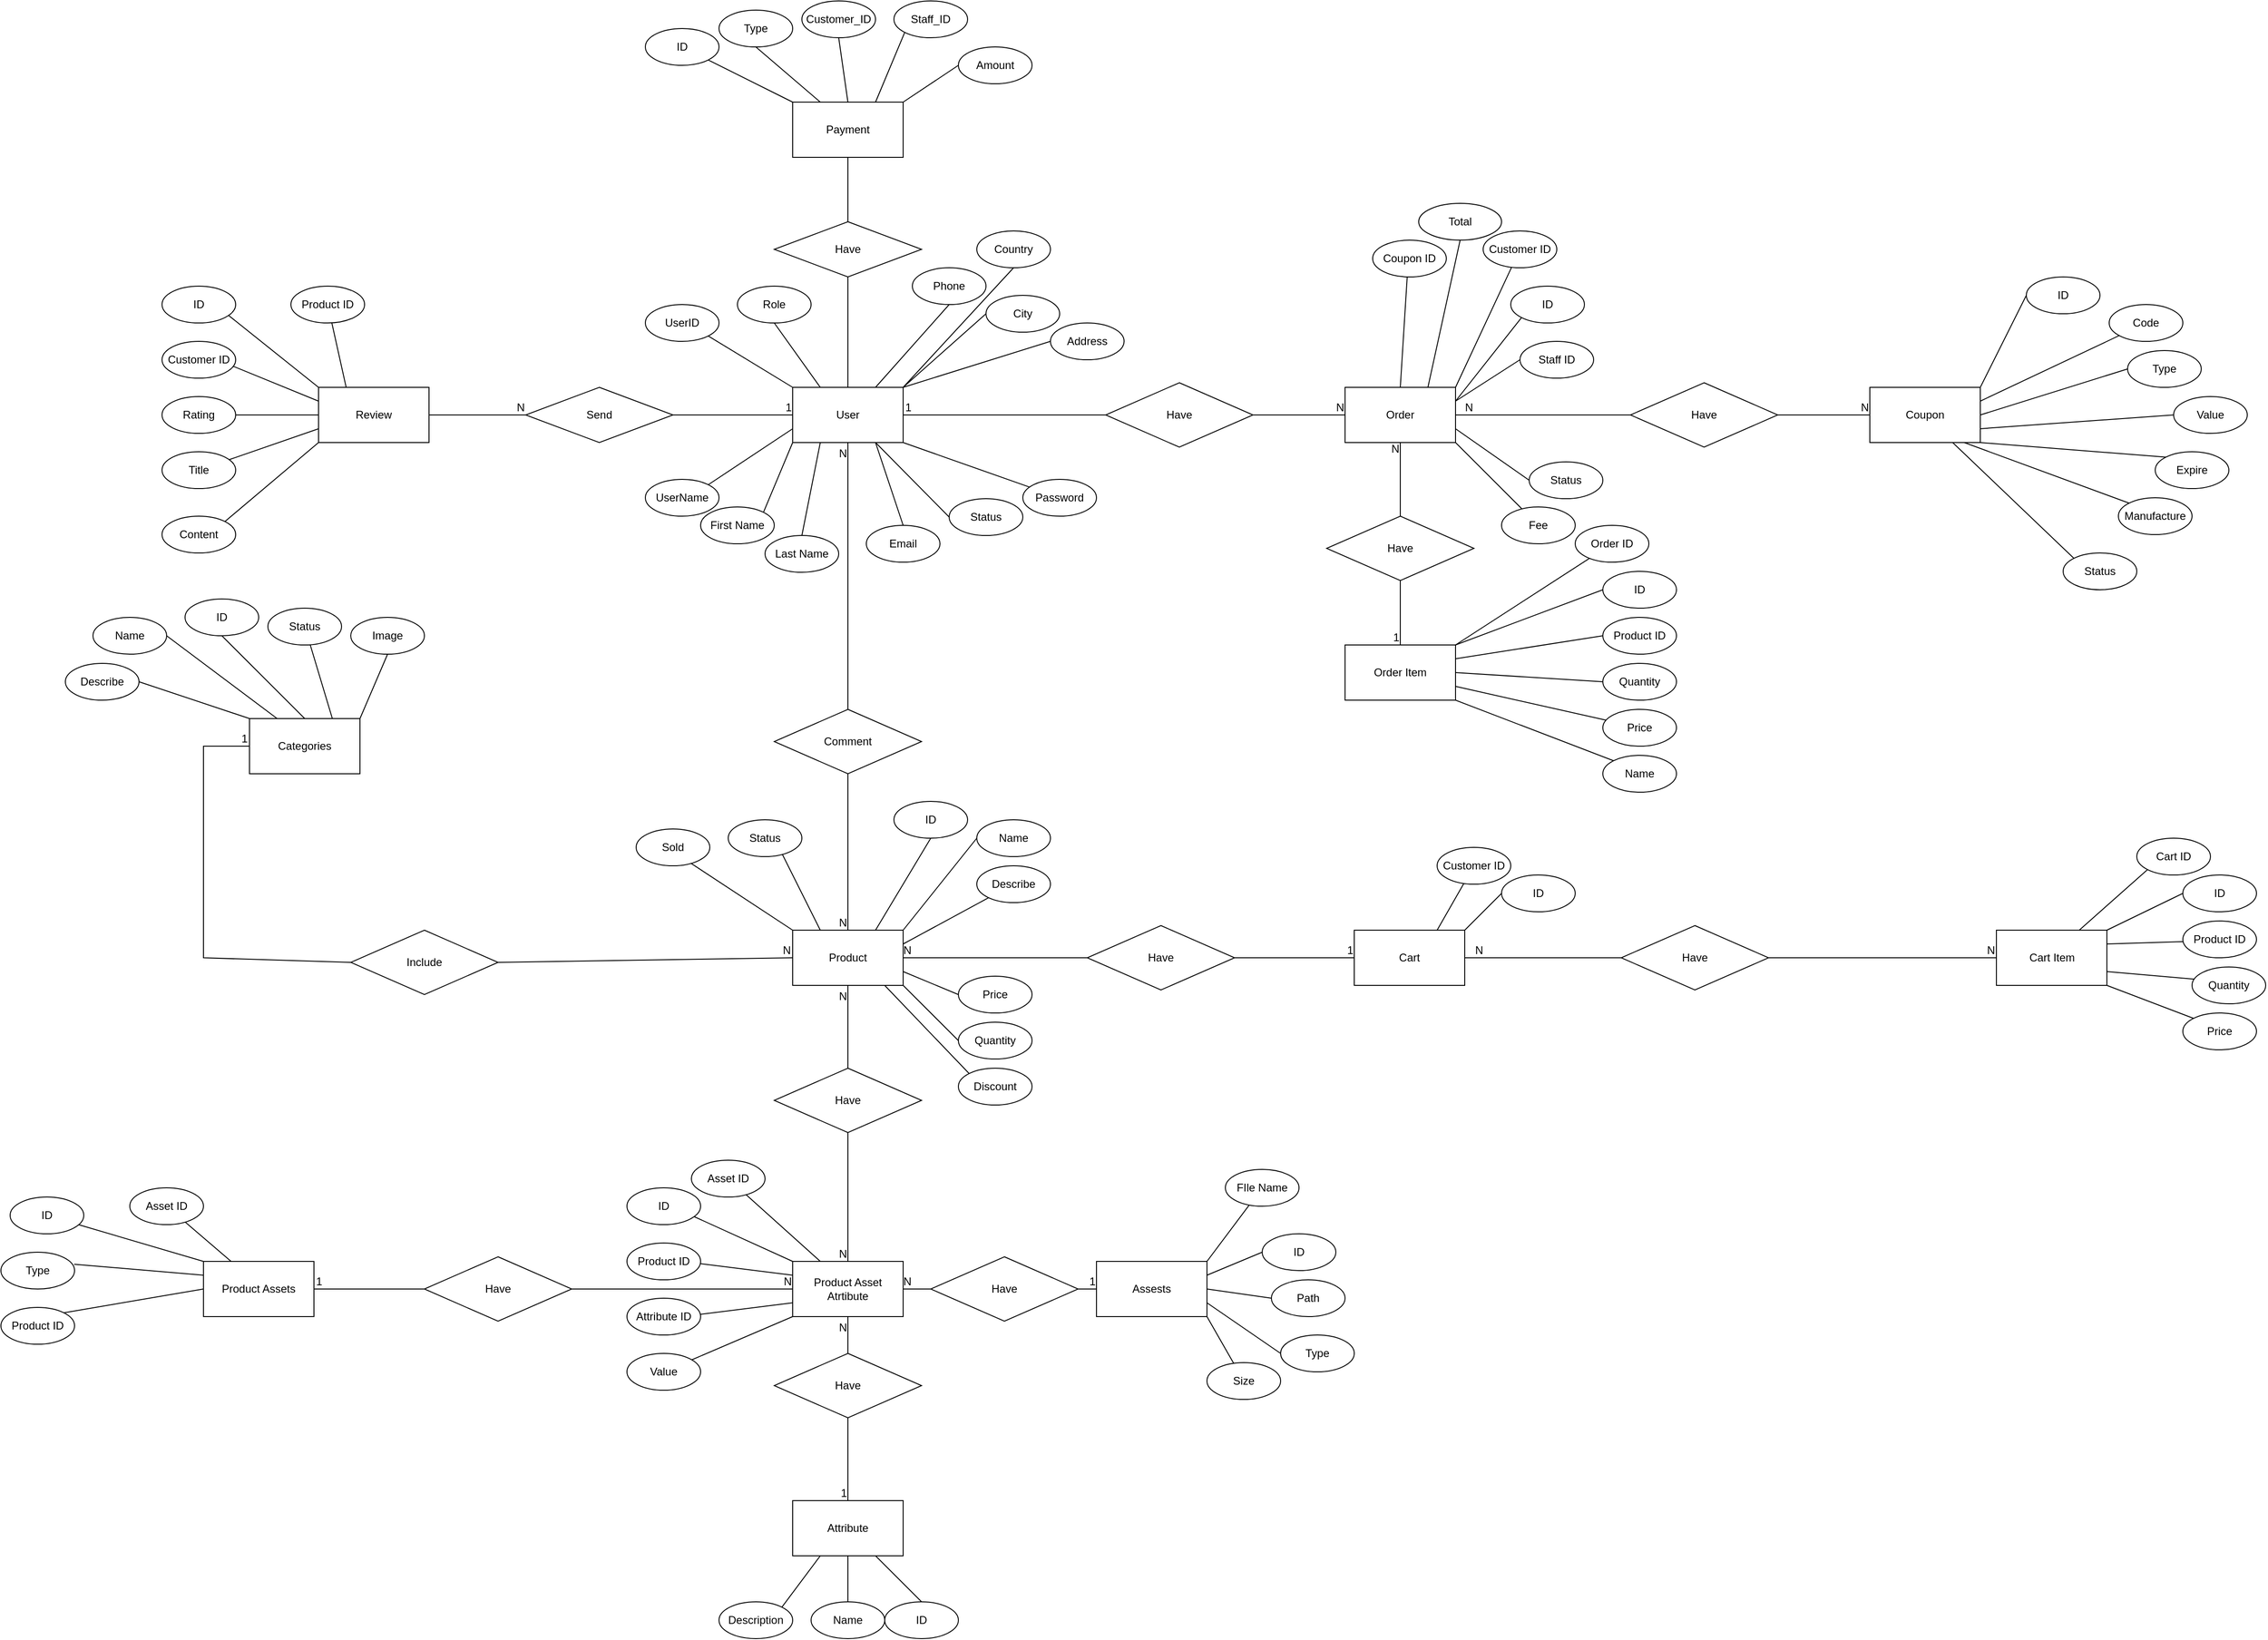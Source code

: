 <mxfile version="22.0.8" type="device">
  <diagram name="Trang-1" id="5xWiZfgB9yBgnBRPBaU_">
    <mxGraphModel dx="1909" dy="1029" grid="1" gridSize="10" guides="1" tooltips="1" connect="1" arrows="1" fold="1" page="1" pageScale="1" pageWidth="3300" pageHeight="4681" math="0" shadow="0">
      <root>
        <mxCell id="0" />
        <mxCell id="1" parent="0" />
        <mxCell id="gEZM68ZGpH-NV6sg8_g6-146" value="" style="endArrow=none;html=1;rounded=0;exitX=1;exitY=0.5;exitDx=0;exitDy=0;entryX=0;entryY=0.5;entryDx=0;entryDy=0;" parent="1" source="d7ThoQ3NYxS6xshXu1oU-4" target="gEZM68ZGpH-NV6sg8_g6-125" edge="1">
          <mxGeometry relative="1" as="geometry">
            <mxPoint x="1590" y="541.667" as="sourcePoint" />
            <mxPoint x="1100" y="361.667" as="targetPoint" />
          </mxGeometry>
        </mxCell>
        <mxCell id="gEZM68ZGpH-NV6sg8_g6-147" value="1" style="resizable=0;html=1;whiteSpace=wrap;align=right;verticalAlign=bottom;" parent="gEZM68ZGpH-NV6sg8_g6-146" connectable="0" vertex="1">
          <mxGeometry x="1" relative="1" as="geometry">
            <mxPoint x="-210" as="offset" />
          </mxGeometry>
        </mxCell>
        <mxCell id="d7ThoQ3NYxS6xshXu1oU-1" value="Categories" style="rounded=0;whiteSpace=wrap;html=1;" parent="1" vertex="1">
          <mxGeometry x="710" y="880" width="120" height="60" as="geometry" />
        </mxCell>
        <mxCell id="d7ThoQ3NYxS6xshXu1oU-3" value="Product" style="rounded=0;whiteSpace=wrap;html=1;" parent="1" vertex="1">
          <mxGeometry x="1300" y="1110" width="120" height="60" as="geometry" />
        </mxCell>
        <mxCell id="d7ThoQ3NYxS6xshXu1oU-4" value="User" style="rounded=0;whiteSpace=wrap;html=1;" parent="1" vertex="1">
          <mxGeometry x="1300" y="520" width="120" height="60" as="geometry" />
        </mxCell>
        <mxCell id="d7ThoQ3NYxS6xshXu1oU-13" value="" style="endArrow=none;html=1;rounded=0;exitX=0.5;exitY=0;exitDx=0;exitDy=0;entryX=0.5;entryY=1;entryDx=0;entryDy=0;" parent="1" source="d7ThoQ3NYxS6xshXu1oU-1" target="d7ThoQ3NYxS6xshXu1oU-14" edge="1">
          <mxGeometry width="50" height="50" relative="1" as="geometry">
            <mxPoint x="620" y="900" as="sourcePoint" />
            <mxPoint x="620" y="810" as="targetPoint" />
          </mxGeometry>
        </mxCell>
        <mxCell id="d7ThoQ3NYxS6xshXu1oU-14" value="ID" style="ellipse;whiteSpace=wrap;html=1;" parent="1" vertex="1">
          <mxGeometry x="640" y="750" width="80" height="40" as="geometry" />
        </mxCell>
        <mxCell id="d7ThoQ3NYxS6xshXu1oU-15" value="" style="endArrow=none;html=1;rounded=0;entryX=0.25;entryY=0;entryDx=0;entryDy=0;exitX=1;exitY=0.5;exitDx=0;exitDy=0;" parent="1" source="d7ThoQ3NYxS6xshXu1oU-16" target="d7ThoQ3NYxS6xshXu1oU-1" edge="1">
          <mxGeometry width="50" height="50" relative="1" as="geometry">
            <mxPoint x="610" y="860" as="sourcePoint" />
            <mxPoint x="890" y="1020" as="targetPoint" />
          </mxGeometry>
        </mxCell>
        <mxCell id="d7ThoQ3NYxS6xshXu1oU-16" value="Name" style="ellipse;whiteSpace=wrap;html=1;" parent="1" vertex="1">
          <mxGeometry x="540" y="770" width="80" height="40" as="geometry" />
        </mxCell>
        <mxCell id="d7ThoQ3NYxS6xshXu1oU-17" value="" style="endArrow=none;html=1;rounded=0;entryX=0;entryY=0;entryDx=0;entryDy=0;exitX=1;exitY=0.5;exitDx=0;exitDy=0;" parent="1" source="d7ThoQ3NYxS6xshXu1oU-18" target="d7ThoQ3NYxS6xshXu1oU-1" edge="1">
          <mxGeometry width="50" height="50" relative="1" as="geometry">
            <mxPoint x="610" y="920" as="sourcePoint" />
            <mxPoint x="1060" y="1150" as="targetPoint" />
          </mxGeometry>
        </mxCell>
        <mxCell id="d7ThoQ3NYxS6xshXu1oU-18" value="Describe" style="ellipse;whiteSpace=wrap;html=1;" parent="1" vertex="1">
          <mxGeometry x="510" y="820" width="80" height="40" as="geometry" />
        </mxCell>
        <mxCell id="d7ThoQ3NYxS6xshXu1oU-19" value="" style="endArrow=none;html=1;rounded=0;entryX=1;entryY=0;entryDx=0;entryDy=0;exitX=0.5;exitY=1;exitDx=0;exitDy=0;" parent="1" source="d7ThoQ3NYxS6xshXu1oU-20" target="d7ThoQ3NYxS6xshXu1oU-1" edge="1">
          <mxGeometry width="50" height="50" relative="1" as="geometry">
            <mxPoint x="459.705" y="1016.606" as="sourcePoint" />
            <mxPoint x="1060" y="1150" as="targetPoint" />
          </mxGeometry>
        </mxCell>
        <mxCell id="d7ThoQ3NYxS6xshXu1oU-20" value="Image" style="ellipse;whiteSpace=wrap;html=1;" parent="1" vertex="1">
          <mxGeometry x="820" y="770" width="80" height="40" as="geometry" />
        </mxCell>
        <mxCell id="d7ThoQ3NYxS6xshXu1oU-21" value="" style="endArrow=none;html=1;rounded=0;exitX=0.75;exitY=0;exitDx=0;exitDy=0;" parent="1" source="d7ThoQ3NYxS6xshXu1oU-1" target="d7ThoQ3NYxS6xshXu1oU-22" edge="1">
          <mxGeometry width="50" height="50" relative="1" as="geometry">
            <mxPoint x="770" y="840" as="sourcePoint" />
            <mxPoint x="760" y="800" as="targetPoint" />
          </mxGeometry>
        </mxCell>
        <mxCell id="d7ThoQ3NYxS6xshXu1oU-22" value="Status" style="ellipse;whiteSpace=wrap;html=1;" parent="1" vertex="1">
          <mxGeometry x="730" y="760" width="80" height="40" as="geometry" />
        </mxCell>
        <mxCell id="d7ThoQ3NYxS6xshXu1oU-23" value="" style="endArrow=none;html=1;rounded=0;exitX=0.75;exitY=0;exitDx=0;exitDy=0;entryX=0.5;entryY=1;entryDx=0;entryDy=0;" parent="1" source="d7ThoQ3NYxS6xshXu1oU-3" target="d7ThoQ3NYxS6xshXu1oU-24" edge="1">
          <mxGeometry width="50" height="50" relative="1" as="geometry">
            <mxPoint x="990" y="1650" as="sourcePoint" />
            <mxPoint x="1113.98" y="1249.901" as="targetPoint" />
          </mxGeometry>
        </mxCell>
        <mxCell id="d7ThoQ3NYxS6xshXu1oU-24" value="ID" style="ellipse;whiteSpace=wrap;html=1;" parent="1" vertex="1">
          <mxGeometry x="1410" y="970" width="80" height="40" as="geometry" />
        </mxCell>
        <mxCell id="d7ThoQ3NYxS6xshXu1oU-25" value="" style="endArrow=none;html=1;rounded=0;entryX=1;entryY=0;entryDx=0;entryDy=0;exitX=0;exitY=0.5;exitDx=0;exitDy=0;" parent="1" source="d7ThoQ3NYxS6xshXu1oU-26" target="d7ThoQ3NYxS6xshXu1oU-3" edge="1">
          <mxGeometry width="50" height="50" relative="1" as="geometry">
            <mxPoint x="1100" y="1300" as="sourcePoint" />
            <mxPoint x="1040" y="1600" as="targetPoint" />
          </mxGeometry>
        </mxCell>
        <mxCell id="d7ThoQ3NYxS6xshXu1oU-26" value="Name" style="ellipse;whiteSpace=wrap;html=1;" parent="1" vertex="1">
          <mxGeometry x="1500" y="990" width="80" height="40" as="geometry" />
        </mxCell>
        <mxCell id="d7ThoQ3NYxS6xshXu1oU-29" style="edgeStyle=orthogonalEdgeStyle;rounded=0;orthogonalLoop=1;jettySize=auto;html=1;exitX=0.5;exitY=1;exitDx=0;exitDy=0;" parent="1" source="d7ThoQ3NYxS6xshXu1oU-26" target="d7ThoQ3NYxS6xshXu1oU-26" edge="1">
          <mxGeometry relative="1" as="geometry" />
        </mxCell>
        <mxCell id="d7ThoQ3NYxS6xshXu1oU-30" value="" style="endArrow=none;html=1;rounded=0;exitX=1;exitY=0.25;exitDx=0;exitDy=0;" parent="1" source="d7ThoQ3NYxS6xshXu1oU-3" target="d7ThoQ3NYxS6xshXu1oU-31" edge="1">
          <mxGeometry width="50" height="50" relative="1" as="geometry">
            <mxPoint x="990" y="1650" as="sourcePoint" />
            <mxPoint x="1140" y="1325" as="targetPoint" />
          </mxGeometry>
        </mxCell>
        <mxCell id="d7ThoQ3NYxS6xshXu1oU-31" value="Describe" style="ellipse;whiteSpace=wrap;html=1;" parent="1" vertex="1">
          <mxGeometry x="1500" y="1040" width="80" height="40" as="geometry" />
        </mxCell>
        <mxCell id="d7ThoQ3NYxS6xshXu1oU-32" value="" style="endArrow=none;html=1;rounded=0;exitX=0;exitY=0.5;exitDx=0;exitDy=0;entryX=1;entryY=0.75;entryDx=0;entryDy=0;" parent="1" source="d7ThoQ3NYxS6xshXu1oU-33" target="d7ThoQ3NYxS6xshXu1oU-3" edge="1">
          <mxGeometry width="50" height="50" relative="1" as="geometry">
            <mxPoint x="1090" y="1360" as="sourcePoint" />
            <mxPoint x="1470" y="1130" as="targetPoint" />
          </mxGeometry>
        </mxCell>
        <mxCell id="d7ThoQ3NYxS6xshXu1oU-33" value="Price" style="ellipse;whiteSpace=wrap;html=1;" parent="1" vertex="1">
          <mxGeometry x="1480" y="1160" width="80" height="40" as="geometry" />
        </mxCell>
        <mxCell id="d7ThoQ3NYxS6xshXu1oU-35" value="" style="endArrow=none;html=1;rounded=0;entryX=1;entryY=1;entryDx=0;entryDy=0;exitX=0;exitY=0.5;exitDx=0;exitDy=0;" parent="1" source="d7ThoQ3NYxS6xshXu1oU-36" target="d7ThoQ3NYxS6xshXu1oU-3" edge="1">
          <mxGeometry width="50" height="50" relative="1" as="geometry">
            <mxPoint x="1110" y="1380" as="sourcePoint" />
            <mxPoint x="1040" y="1600" as="targetPoint" />
          </mxGeometry>
        </mxCell>
        <mxCell id="d7ThoQ3NYxS6xshXu1oU-36" value="Quantity" style="ellipse;whiteSpace=wrap;html=1;" parent="1" vertex="1">
          <mxGeometry x="1480" y="1210" width="80" height="40" as="geometry" />
        </mxCell>
        <mxCell id="d7ThoQ3NYxS6xshXu1oU-37" value="" style="endArrow=none;html=1;rounded=0;entryX=0.833;entryY=1;entryDx=0;entryDy=0;exitX=0;exitY=0;exitDx=0;exitDy=0;entryPerimeter=0;" parent="1" source="d7ThoQ3NYxS6xshXu1oU-38" target="d7ThoQ3NYxS6xshXu1oU-3" edge="1">
          <mxGeometry width="50" height="50" relative="1" as="geometry">
            <mxPoint x="1110" y="1440" as="sourcePoint" />
            <mxPoint x="1040" y="1600" as="targetPoint" />
          </mxGeometry>
        </mxCell>
        <mxCell id="d7ThoQ3NYxS6xshXu1oU-38" value="Discount" style="ellipse;whiteSpace=wrap;html=1;" parent="1" vertex="1">
          <mxGeometry x="1480" y="1260" width="80" height="40" as="geometry" />
        </mxCell>
        <mxCell id="d7ThoQ3NYxS6xshXu1oU-39" value="" style="endArrow=none;html=1;rounded=0;entryX=0;entryY=0;entryDx=0;entryDy=0;exitX=0;exitY=0;exitDx=0;exitDy=0;" parent="1" source="d7ThoQ3NYxS6xshXu1oU-40" target="d7ThoQ3NYxS6xshXu1oU-3" edge="1">
          <mxGeometry width="50" height="50" relative="1" as="geometry">
            <mxPoint x="1240" y="1460" as="sourcePoint" />
            <mxPoint x="1040" y="1600" as="targetPoint" />
          </mxGeometry>
        </mxCell>
        <mxCell id="d7ThoQ3NYxS6xshXu1oU-40" value="Sold" style="ellipse;whiteSpace=wrap;html=1;" parent="1" vertex="1">
          <mxGeometry x="1130" y="1000" width="80" height="40" as="geometry" />
        </mxCell>
        <mxCell id="d7ThoQ3NYxS6xshXu1oU-41" value="" style="endArrow=none;html=1;rounded=0;entryX=0.25;entryY=0;entryDx=0;entryDy=0;exitX=0.5;exitY=0;exitDx=0;exitDy=0;" parent="1" source="d7ThoQ3NYxS6xshXu1oU-42" target="d7ThoQ3NYxS6xshXu1oU-3" edge="1">
          <mxGeometry width="50" height="50" relative="1" as="geometry">
            <mxPoint x="1220" y="1490" as="sourcePoint" />
            <mxPoint x="1040" y="1600" as="targetPoint" />
          </mxGeometry>
        </mxCell>
        <mxCell id="d7ThoQ3NYxS6xshXu1oU-42" value="Status" style="ellipse;whiteSpace=wrap;html=1;" parent="1" vertex="1">
          <mxGeometry x="1230" y="990" width="80" height="40" as="geometry" />
        </mxCell>
        <mxCell id="d7ThoQ3NYxS6xshXu1oU-43" value="" style="endArrow=none;html=1;rounded=0;entryX=0;entryY=0;entryDx=0;entryDy=0;exitX=1;exitY=1;exitDx=0;exitDy=0;" parent="1" source="d7ThoQ3NYxS6xshXu1oU-45" target="d7ThoQ3NYxS6xshXu1oU-4" edge="1">
          <mxGeometry width="50" height="50" relative="1" as="geometry">
            <mxPoint x="1280" y="450" as="sourcePoint" />
            <mxPoint x="1770" y="340" as="targetPoint" />
          </mxGeometry>
        </mxCell>
        <mxCell id="d7ThoQ3NYxS6xshXu1oU-45" value="UserID" style="ellipse;whiteSpace=wrap;html=1;" parent="1" vertex="1">
          <mxGeometry x="1140" y="430" width="80" height="40" as="geometry" />
        </mxCell>
        <mxCell id="d7ThoQ3NYxS6xshXu1oU-46" value="" style="endArrow=none;html=1;rounded=0;entryX=0;entryY=0.75;entryDx=0;entryDy=0;exitX=1;exitY=0;exitDx=0;exitDy=0;" parent="1" source="d7ThoQ3NYxS6xshXu1oU-47" target="d7ThoQ3NYxS6xshXu1oU-4" edge="1">
          <mxGeometry width="50" height="50" relative="1" as="geometry">
            <mxPoint x="1298" y="606" as="sourcePoint" />
            <mxPoint x="1770" y="340" as="targetPoint" />
          </mxGeometry>
        </mxCell>
        <mxCell id="d7ThoQ3NYxS6xshXu1oU-47" value="UserName" style="ellipse;whiteSpace=wrap;html=1;" parent="1" vertex="1">
          <mxGeometry x="1140" y="620" width="80" height="40" as="geometry" />
        </mxCell>
        <mxCell id="d7ThoQ3NYxS6xshXu1oU-48" value="" style="endArrow=none;html=1;rounded=0;entryX=0;entryY=1;entryDx=0;entryDy=0;exitX=1;exitY=0;exitDx=0;exitDy=0;" parent="1" source="d7ThoQ3NYxS6xshXu1oU-49" target="d7ThoQ3NYxS6xshXu1oU-4" edge="1">
          <mxGeometry width="50" height="50" relative="1" as="geometry">
            <mxPoint x="1370" y="620" as="sourcePoint" />
            <mxPoint x="1770" y="340" as="targetPoint" />
          </mxGeometry>
        </mxCell>
        <mxCell id="d7ThoQ3NYxS6xshXu1oU-49" value="First Name" style="ellipse;whiteSpace=wrap;html=1;" parent="1" vertex="1">
          <mxGeometry x="1200" y="650" width="80" height="40" as="geometry" />
        </mxCell>
        <mxCell id="d7ThoQ3NYxS6xshXu1oU-50" value="" style="endArrow=none;html=1;rounded=0;entryX=0.25;entryY=1;entryDx=0;entryDy=0;exitX=0.5;exitY=0;exitDx=0;exitDy=0;" parent="1" source="d7ThoQ3NYxS6xshXu1oU-51" target="d7ThoQ3NYxS6xshXu1oU-4" edge="1">
          <mxGeometry width="50" height="50" relative="1" as="geometry">
            <mxPoint x="1430" y="650" as="sourcePoint" />
            <mxPoint x="1520" y="600" as="targetPoint" />
          </mxGeometry>
        </mxCell>
        <mxCell id="d7ThoQ3NYxS6xshXu1oU-51" value="Last Name" style="ellipse;whiteSpace=wrap;html=1;" parent="1" vertex="1">
          <mxGeometry x="1270" y="681" width="80" height="40" as="geometry" />
        </mxCell>
        <mxCell id="d7ThoQ3NYxS6xshXu1oU-53" value="" style="endArrow=none;html=1;rounded=0;entryX=0.75;entryY=1;entryDx=0;entryDy=0;exitX=0.5;exitY=0;exitDx=0;exitDy=0;" parent="1" source="d7ThoQ3NYxS6xshXu1oU-54" target="d7ThoQ3NYxS6xshXu1oU-4" edge="1">
          <mxGeometry width="50" height="50" relative="1" as="geometry">
            <mxPoint x="1620" y="680" as="sourcePoint" />
            <mxPoint x="1670" y="630" as="targetPoint" />
          </mxGeometry>
        </mxCell>
        <mxCell id="d7ThoQ3NYxS6xshXu1oU-54" value="Email" style="ellipse;whiteSpace=wrap;html=1;" parent="1" vertex="1">
          <mxGeometry x="1380" y="670" width="80" height="40" as="geometry" />
        </mxCell>
        <mxCell id="d7ThoQ3NYxS6xshXu1oU-55" value="" style="endArrow=none;html=1;rounded=0;entryX=1;entryY=1;entryDx=0;entryDy=0;" parent="1" source="d7ThoQ3NYxS6xshXu1oU-56" target="d7ThoQ3NYxS6xshXu1oU-4" edge="1">
          <mxGeometry width="50" height="50" relative="1" as="geometry">
            <mxPoint x="1630" y="600" as="sourcePoint" />
            <mxPoint x="1660" y="550" as="targetPoint" />
          </mxGeometry>
        </mxCell>
        <mxCell id="d7ThoQ3NYxS6xshXu1oU-56" value="Password" style="ellipse;whiteSpace=wrap;html=1;" parent="1" vertex="1">
          <mxGeometry x="1550" y="620" width="80" height="40" as="geometry" />
        </mxCell>
        <mxCell id="d7ThoQ3NYxS6xshXu1oU-57" value="" style="endArrow=none;html=1;rounded=0;exitX=1;exitY=0;exitDx=0;exitDy=0;entryX=0;entryY=0.5;entryDx=0;entryDy=0;" parent="1" source="d7ThoQ3NYxS6xshXu1oU-4" target="d7ThoQ3NYxS6xshXu1oU-58" edge="1">
          <mxGeometry width="50" height="50" relative="1" as="geometry">
            <mxPoint x="1580" y="540" as="sourcePoint" />
            <mxPoint x="1640" y="550" as="targetPoint" />
          </mxGeometry>
        </mxCell>
        <mxCell id="d7ThoQ3NYxS6xshXu1oU-58" value="Address" style="ellipse;whiteSpace=wrap;html=1;" parent="1" vertex="1">
          <mxGeometry x="1580" y="450" width="80" height="40" as="geometry" />
        </mxCell>
        <mxCell id="d7ThoQ3NYxS6xshXu1oU-59" value="" style="endArrow=none;html=1;rounded=0;exitX=1;exitY=0;exitDx=0;exitDy=0;entryX=0;entryY=0.5;entryDx=0;entryDy=0;" parent="1" source="d7ThoQ3NYxS6xshXu1oU-4" target="d7ThoQ3NYxS6xshXu1oU-60" edge="1">
          <mxGeometry width="50" height="50" relative="1" as="geometry">
            <mxPoint x="1590" y="500" as="sourcePoint" />
            <mxPoint x="1650" y="490" as="targetPoint" />
          </mxGeometry>
        </mxCell>
        <mxCell id="d7ThoQ3NYxS6xshXu1oU-60" value="City" style="ellipse;whiteSpace=wrap;html=1;" parent="1" vertex="1">
          <mxGeometry x="1510" y="420" width="80" height="40" as="geometry" />
        </mxCell>
        <mxCell id="d7ThoQ3NYxS6xshXu1oU-61" value="" style="endArrow=none;html=1;rounded=0;exitX=1;exitY=0;exitDx=0;exitDy=0;entryX=0.5;entryY=1;entryDx=0;entryDy=0;" parent="1" source="d7ThoQ3NYxS6xshXu1oU-4" target="d7ThoQ3NYxS6xshXu1oU-62" edge="1">
          <mxGeometry width="50" height="50" relative="1" as="geometry">
            <mxPoint x="1510" y="500" as="sourcePoint" />
            <mxPoint x="1560" y="450" as="targetPoint" />
          </mxGeometry>
        </mxCell>
        <mxCell id="d7ThoQ3NYxS6xshXu1oU-62" value="Country" style="ellipse;whiteSpace=wrap;html=1;" parent="1" vertex="1">
          <mxGeometry x="1500" y="350" width="80" height="40" as="geometry" />
        </mxCell>
        <mxCell id="d7ThoQ3NYxS6xshXu1oU-63" value="" style="endArrow=none;html=1;rounded=0;exitX=0.75;exitY=0;exitDx=0;exitDy=0;entryX=0.5;entryY=1;entryDx=0;entryDy=0;" parent="1" source="d7ThoQ3NYxS6xshXu1oU-4" target="d7ThoQ3NYxS6xshXu1oU-64" edge="1">
          <mxGeometry width="50" height="50" relative="1" as="geometry">
            <mxPoint x="2030" y="490" as="sourcePoint" />
            <mxPoint x="1480" y="470" as="targetPoint" />
          </mxGeometry>
        </mxCell>
        <mxCell id="d7ThoQ3NYxS6xshXu1oU-64" value="Phone" style="ellipse;whiteSpace=wrap;html=1;" parent="1" vertex="1">
          <mxGeometry x="1430" y="390" width="80" height="40" as="geometry" />
        </mxCell>
        <mxCell id="d7ThoQ3NYxS6xshXu1oU-65" value="" style="endArrow=none;html=1;rounded=0;exitX=0.25;exitY=0;exitDx=0;exitDy=0;entryX=0.5;entryY=1;entryDx=0;entryDy=0;" parent="1" source="d7ThoQ3NYxS6xshXu1oU-4" target="d7ThoQ3NYxS6xshXu1oU-66" edge="1">
          <mxGeometry width="50" height="50" relative="1" as="geometry">
            <mxPoint x="2030" y="480" as="sourcePoint" />
            <mxPoint x="1350" y="470" as="targetPoint" />
          </mxGeometry>
        </mxCell>
        <mxCell id="d7ThoQ3NYxS6xshXu1oU-66" value="Role" style="ellipse;whiteSpace=wrap;html=1;" parent="1" vertex="1">
          <mxGeometry x="1240" y="410" width="80" height="40" as="geometry" />
        </mxCell>
        <mxCell id="d7ThoQ3NYxS6xshXu1oU-67" value="" style="endArrow=none;html=1;rounded=0;exitX=0.75;exitY=1;exitDx=0;exitDy=0;entryX=0;entryY=0.5;entryDx=0;entryDy=0;" parent="1" source="d7ThoQ3NYxS6xshXu1oU-4" target="d7ThoQ3NYxS6xshXu1oU-68" edge="1">
          <mxGeometry width="50" height="50" relative="1" as="geometry">
            <mxPoint x="1940" y="490" as="sourcePoint" />
            <mxPoint x="1630" y="680" as="targetPoint" />
          </mxGeometry>
        </mxCell>
        <mxCell id="d7ThoQ3NYxS6xshXu1oU-68" value="Status" style="ellipse;whiteSpace=wrap;html=1;" parent="1" vertex="1">
          <mxGeometry x="1470" y="641" width="80" height="40" as="geometry" />
        </mxCell>
        <mxCell id="d7ThoQ3NYxS6xshXu1oU-73" value="Coupon" style="rounded=0;whiteSpace=wrap;html=1;" parent="1" vertex="1">
          <mxGeometry x="2470" y="520" width="120" height="60" as="geometry" />
        </mxCell>
        <mxCell id="d7ThoQ3NYxS6xshXu1oU-75" value="" style="endArrow=none;html=1;rounded=0;entryX=1;entryY=0;entryDx=0;entryDy=0;exitX=0;exitY=0.5;exitDx=0;exitDy=0;" parent="1" source="d7ThoQ3NYxS6xshXu1oU-76" target="d7ThoQ3NYxS6xshXu1oU-73" edge="1">
          <mxGeometry width="50" height="50" relative="1" as="geometry">
            <mxPoint x="2410" y="70" as="sourcePoint" />
            <mxPoint x="2350" y="370" as="targetPoint" />
          </mxGeometry>
        </mxCell>
        <mxCell id="d7ThoQ3NYxS6xshXu1oU-76" value="ID" style="ellipse;whiteSpace=wrap;html=1;" parent="1" vertex="1">
          <mxGeometry x="2640" y="400" width="80" height="40" as="geometry" />
        </mxCell>
        <mxCell id="d7ThoQ3NYxS6xshXu1oU-77" style="edgeStyle=orthogonalEdgeStyle;rounded=0;orthogonalLoop=1;jettySize=auto;html=1;exitX=0.5;exitY=1;exitDx=0;exitDy=0;" parent="1" source="d7ThoQ3NYxS6xshXu1oU-76" target="d7ThoQ3NYxS6xshXu1oU-76" edge="1">
          <mxGeometry relative="1" as="geometry" />
        </mxCell>
        <mxCell id="d7ThoQ3NYxS6xshXu1oU-78" value="" style="endArrow=none;html=1;rounded=0;exitX=1;exitY=0.25;exitDx=0;exitDy=0;" parent="1" source="d7ThoQ3NYxS6xshXu1oU-73" target="d7ThoQ3NYxS6xshXu1oU-79" edge="1">
          <mxGeometry width="50" height="50" relative="1" as="geometry">
            <mxPoint x="2300" y="420" as="sourcePoint" />
            <mxPoint x="2450" y="95" as="targetPoint" />
          </mxGeometry>
        </mxCell>
        <mxCell id="d7ThoQ3NYxS6xshXu1oU-79" value="Code" style="ellipse;whiteSpace=wrap;html=1;" parent="1" vertex="1">
          <mxGeometry x="2730" y="430" width="80" height="40" as="geometry" />
        </mxCell>
        <mxCell id="d7ThoQ3NYxS6xshXu1oU-80" value="" style="endArrow=none;html=1;rounded=0;entryX=1;entryY=0.5;entryDx=0;entryDy=0;exitX=0;exitY=0.5;exitDx=0;exitDy=0;" parent="1" source="d7ThoQ3NYxS6xshXu1oU-81" target="d7ThoQ3NYxS6xshXu1oU-73" edge="1">
          <mxGeometry width="50" height="50" relative="1" as="geometry">
            <mxPoint x="2400" y="130" as="sourcePoint" />
            <mxPoint x="2350" y="370" as="targetPoint" />
          </mxGeometry>
        </mxCell>
        <mxCell id="d7ThoQ3NYxS6xshXu1oU-81" value="Type" style="ellipse;whiteSpace=wrap;html=1;" parent="1" vertex="1">
          <mxGeometry x="2750" y="480" width="80" height="40" as="geometry" />
        </mxCell>
        <mxCell id="d7ThoQ3NYxS6xshXu1oU-82" value="" style="endArrow=none;html=1;rounded=0;entryX=1;entryY=0.75;entryDx=0;entryDy=0;exitX=0;exitY=0.5;exitDx=0;exitDy=0;" parent="1" source="d7ThoQ3NYxS6xshXu1oU-83" target="d7ThoQ3NYxS6xshXu1oU-73" edge="1">
          <mxGeometry width="50" height="50" relative="1" as="geometry">
            <mxPoint x="2420" y="150" as="sourcePoint" />
            <mxPoint x="2350" y="370" as="targetPoint" />
          </mxGeometry>
        </mxCell>
        <mxCell id="d7ThoQ3NYxS6xshXu1oU-83" value="Value" style="ellipse;whiteSpace=wrap;html=1;" parent="1" vertex="1">
          <mxGeometry x="2800" y="530" width="80" height="40" as="geometry" />
        </mxCell>
        <mxCell id="d7ThoQ3NYxS6xshXu1oU-84" value="" style="endArrow=none;html=1;rounded=0;entryX=1;entryY=1;entryDx=0;entryDy=0;exitX=0;exitY=0;exitDx=0;exitDy=0;" parent="1" source="d7ThoQ3NYxS6xshXu1oU-85" target="d7ThoQ3NYxS6xshXu1oU-73" edge="1">
          <mxGeometry width="50" height="50" relative="1" as="geometry">
            <mxPoint x="2420" y="210" as="sourcePoint" />
            <mxPoint x="2350" y="370" as="targetPoint" />
          </mxGeometry>
        </mxCell>
        <mxCell id="d7ThoQ3NYxS6xshXu1oU-85" value="Expire" style="ellipse;whiteSpace=wrap;html=1;" parent="1" vertex="1">
          <mxGeometry x="2780" y="590" width="80" height="40" as="geometry" />
        </mxCell>
        <mxCell id="d7ThoQ3NYxS6xshXu1oU-86" value="" style="endArrow=none;html=1;rounded=0;entryX=0.852;entryY=0.998;entryDx=0;entryDy=0;entryPerimeter=0;exitX=0;exitY=0;exitDx=0;exitDy=0;" parent="1" source="d7ThoQ3NYxS6xshXu1oU-87" target="d7ThoQ3NYxS6xshXu1oU-73" edge="1">
          <mxGeometry width="50" height="50" relative="1" as="geometry">
            <mxPoint x="2550" y="230" as="sourcePoint" />
            <mxPoint x="2350" y="370" as="targetPoint" />
          </mxGeometry>
        </mxCell>
        <mxCell id="d7ThoQ3NYxS6xshXu1oU-87" value="Manufacture" style="ellipse;whiteSpace=wrap;html=1;" parent="1" vertex="1">
          <mxGeometry x="2740" y="640" width="80" height="40" as="geometry" />
        </mxCell>
        <mxCell id="d7ThoQ3NYxS6xshXu1oU-88" value="" style="endArrow=none;html=1;rounded=0;entryX=0.75;entryY=1;entryDx=0;entryDy=0;exitX=0;exitY=0;exitDx=0;exitDy=0;" parent="1" source="d7ThoQ3NYxS6xshXu1oU-89" target="d7ThoQ3NYxS6xshXu1oU-73" edge="1">
          <mxGeometry width="50" height="50" relative="1" as="geometry">
            <mxPoint x="2530" y="260" as="sourcePoint" />
            <mxPoint x="2350" y="370" as="targetPoint" />
          </mxGeometry>
        </mxCell>
        <mxCell id="d7ThoQ3NYxS6xshXu1oU-89" value="Status" style="ellipse;whiteSpace=wrap;html=1;" parent="1" vertex="1">
          <mxGeometry x="2680" y="700" width="80" height="40" as="geometry" />
        </mxCell>
        <mxCell id="d7ThoQ3NYxS6xshXu1oU-95" value="Cart" style="rounded=0;whiteSpace=wrap;html=1;" parent="1" vertex="1">
          <mxGeometry x="1910" y="1110" width="120" height="60" as="geometry" />
        </mxCell>
        <mxCell id="d7ThoQ3NYxS6xshXu1oU-96" value="" style="endArrow=none;html=1;rounded=0;exitX=1;exitY=0;exitDx=0;exitDy=0;entryX=0;entryY=0.5;entryDx=0;entryDy=0;" parent="1" source="d7ThoQ3NYxS6xshXu1oU-95" target="d7ThoQ3NYxS6xshXu1oU-97" edge="1">
          <mxGeometry width="50" height="50" relative="1" as="geometry">
            <mxPoint x="2260" y="900" as="sourcePoint" />
            <mxPoint x="2260" y="810" as="targetPoint" />
          </mxGeometry>
        </mxCell>
        <mxCell id="d7ThoQ3NYxS6xshXu1oU-97" value="ID" style="ellipse;whiteSpace=wrap;html=1;" parent="1" vertex="1">
          <mxGeometry x="2070" y="1050" width="80" height="40" as="geometry" />
        </mxCell>
        <mxCell id="d7ThoQ3NYxS6xshXu1oU-102" value="" style="endArrow=none;html=1;rounded=0;entryX=0.75;entryY=0;entryDx=0;entryDy=0;" parent="1" source="d7ThoQ3NYxS6xshXu1oU-103" target="d7ThoQ3NYxS6xshXu1oU-95" edge="1">
          <mxGeometry width="50" height="50" relative="1" as="geometry">
            <mxPoint x="2270" y="970" as="sourcePoint" />
            <mxPoint x="2700" y="1150" as="targetPoint" />
          </mxGeometry>
        </mxCell>
        <mxCell id="d7ThoQ3NYxS6xshXu1oU-103" value="Customer ID" style="ellipse;whiteSpace=wrap;html=1;" parent="1" vertex="1">
          <mxGeometry x="2000" y="1020" width="80" height="40" as="geometry" />
        </mxCell>
        <mxCell id="d7ThoQ3NYxS6xshXu1oU-106" value="Cart Item" style="rounded=0;whiteSpace=wrap;html=1;" parent="1" vertex="1">
          <mxGeometry x="2607.5" y="1110" width="120" height="60" as="geometry" />
        </mxCell>
        <mxCell id="d7ThoQ3NYxS6xshXu1oU-107" value="" style="endArrow=none;html=1;rounded=0;exitX=1;exitY=0;exitDx=0;exitDy=0;entryX=0;entryY=0.5;entryDx=0;entryDy=0;" parent="1" source="d7ThoQ3NYxS6xshXu1oU-106" target="d7ThoQ3NYxS6xshXu1oU-108" edge="1">
          <mxGeometry width="50" height="50" relative="1" as="geometry">
            <mxPoint x="2482.5" y="1160" as="sourcePoint" />
            <mxPoint x="2482.5" y="1070" as="targetPoint" />
          </mxGeometry>
        </mxCell>
        <mxCell id="d7ThoQ3NYxS6xshXu1oU-108" value="ID" style="ellipse;whiteSpace=wrap;html=1;" parent="1" vertex="1">
          <mxGeometry x="2810" y="1050" width="80" height="40" as="geometry" />
        </mxCell>
        <mxCell id="d7ThoQ3NYxS6xshXu1oU-109" value="" style="endArrow=none;html=1;rounded=0;entryX=1;entryY=0.25;entryDx=0;entryDy=0;exitX=1;exitY=0.5;exitDx=0;exitDy=0;" parent="1" source="d7ThoQ3NYxS6xshXu1oU-110" target="d7ThoQ3NYxS6xshXu1oU-106" edge="1">
          <mxGeometry width="50" height="50" relative="1" as="geometry">
            <mxPoint x="2472.5" y="1120" as="sourcePoint" />
            <mxPoint x="2752.5" y="1280" as="targetPoint" />
          </mxGeometry>
        </mxCell>
        <mxCell id="d7ThoQ3NYxS6xshXu1oU-110" value="Product ID" style="ellipse;whiteSpace=wrap;html=1;" parent="1" vertex="1">
          <mxGeometry x="2810" y="1100" width="80" height="40" as="geometry" />
        </mxCell>
        <mxCell id="d7ThoQ3NYxS6xshXu1oU-111" value="" style="endArrow=none;html=1;rounded=0;entryX=1;entryY=0.75;entryDx=0;entryDy=0;exitX=1;exitY=0.5;exitDx=0;exitDy=0;" parent="1" source="d7ThoQ3NYxS6xshXu1oU-112" target="d7ThoQ3NYxS6xshXu1oU-106" edge="1">
          <mxGeometry width="50" height="50" relative="1" as="geometry">
            <mxPoint x="2472.5" y="1180" as="sourcePoint" />
            <mxPoint x="2922.5" y="1410" as="targetPoint" />
          </mxGeometry>
        </mxCell>
        <mxCell id="d7ThoQ3NYxS6xshXu1oU-112" value="Quantity" style="ellipse;whiteSpace=wrap;html=1;" parent="1" vertex="1">
          <mxGeometry x="2820" y="1150" width="80" height="40" as="geometry" />
        </mxCell>
        <mxCell id="d7ThoQ3NYxS6xshXu1oU-113" value="" style="endArrow=none;html=1;rounded=0;entryX=1;entryY=1;entryDx=0;entryDy=0;exitX=0;exitY=0;exitDx=0;exitDy=0;" parent="1" source="d7ThoQ3NYxS6xshXu1oU-114" target="d7ThoQ3NYxS6xshXu1oU-106" edge="1">
          <mxGeometry width="50" height="50" relative="1" as="geometry">
            <mxPoint x="2492.5" y="1230" as="sourcePoint" />
            <mxPoint x="2922.5" y="1410" as="targetPoint" />
          </mxGeometry>
        </mxCell>
        <mxCell id="d7ThoQ3NYxS6xshXu1oU-114" value="Price" style="ellipse;whiteSpace=wrap;html=1;" parent="1" vertex="1">
          <mxGeometry x="2810" y="1200" width="80" height="40" as="geometry" />
        </mxCell>
        <mxCell id="d7ThoQ3NYxS6xshXu1oU-115" value="" style="endArrow=none;html=1;rounded=0;exitX=0.75;exitY=0;exitDx=0;exitDy=0;entryX=0;entryY=1;entryDx=0;entryDy=0;" parent="1" source="d7ThoQ3NYxS6xshXu1oU-106" target="d7ThoQ3NYxS6xshXu1oU-116" edge="1">
          <mxGeometry width="50" height="50" relative="1" as="geometry">
            <mxPoint x="2632.5" y="1100" as="sourcePoint" />
            <mxPoint x="2622.5" y="1060" as="targetPoint" />
          </mxGeometry>
        </mxCell>
        <mxCell id="d7ThoQ3NYxS6xshXu1oU-116" value="Cart ID" style="ellipse;whiteSpace=wrap;html=1;" parent="1" vertex="1">
          <mxGeometry x="2760" y="1010" width="80" height="40" as="geometry" />
        </mxCell>
        <mxCell id="d7ThoQ3NYxS6xshXu1oU-118" value="Order" style="rounded=0;whiteSpace=wrap;html=1;" parent="1" vertex="1">
          <mxGeometry x="1900" y="520" width="120" height="60" as="geometry" />
        </mxCell>
        <mxCell id="d7ThoQ3NYxS6xshXu1oU-119" value="" style="endArrow=none;html=1;rounded=0;exitX=1;exitY=0.25;exitDx=0;exitDy=0;entryX=0;entryY=1;entryDx=0;entryDy=0;" parent="1" source="d7ThoQ3NYxS6xshXu1oU-118" target="d7ThoQ3NYxS6xshXu1oU-120" edge="1">
          <mxGeometry width="50" height="50" relative="1" as="geometry">
            <mxPoint x="1800" y="540" as="sourcePoint" />
            <mxPoint x="1800" y="450" as="targetPoint" />
          </mxGeometry>
        </mxCell>
        <mxCell id="d7ThoQ3NYxS6xshXu1oU-120" value="ID" style="ellipse;whiteSpace=wrap;html=1;" parent="1" vertex="1">
          <mxGeometry x="2080" y="410" width="80" height="40" as="geometry" />
        </mxCell>
        <mxCell id="d7ThoQ3NYxS6xshXu1oU-121" value="" style="endArrow=none;html=1;rounded=0;exitX=0;exitY=0.5;exitDx=0;exitDy=0;entryX=1;entryY=0.25;entryDx=0;entryDy=0;" parent="1" source="d7ThoQ3NYxS6xshXu1oU-122" target="d7ThoQ3NYxS6xshXu1oU-118" edge="1">
          <mxGeometry width="50" height="50" relative="1" as="geometry">
            <mxPoint x="1790" y="500" as="sourcePoint" />
            <mxPoint x="2020" y="540" as="targetPoint" />
          </mxGeometry>
        </mxCell>
        <mxCell id="d7ThoQ3NYxS6xshXu1oU-122" value="Staff ID" style="ellipse;whiteSpace=wrap;html=1;" parent="1" vertex="1">
          <mxGeometry x="2090" y="470" width="80" height="40" as="geometry" />
        </mxCell>
        <mxCell id="d7ThoQ3NYxS6xshXu1oU-123" value="" style="endArrow=none;html=1;rounded=0;entryX=1;entryY=0.75;entryDx=0;entryDy=0;exitX=0;exitY=0.5;exitDx=0;exitDy=0;" parent="1" source="d7ThoQ3NYxS6xshXu1oU-124" target="d7ThoQ3NYxS6xshXu1oU-118" edge="1">
          <mxGeometry width="50" height="50" relative="1" as="geometry">
            <mxPoint x="1790" y="560" as="sourcePoint" />
            <mxPoint x="2240" y="790" as="targetPoint" />
          </mxGeometry>
        </mxCell>
        <mxCell id="d7ThoQ3NYxS6xshXu1oU-124" value="Status" style="ellipse;whiteSpace=wrap;html=1;" parent="1" vertex="1">
          <mxGeometry x="2100" y="601" width="80" height="40" as="geometry" />
        </mxCell>
        <mxCell id="d7ThoQ3NYxS6xshXu1oU-125" value="" style="endArrow=none;html=1;rounded=0;entryX=1;entryY=1;entryDx=0;entryDy=0;" parent="1" source="d7ThoQ3NYxS6xshXu1oU-126" target="d7ThoQ3NYxS6xshXu1oU-118" edge="1">
          <mxGeometry width="50" height="50" relative="1" as="geometry">
            <mxPoint x="1810" y="610" as="sourcePoint" />
            <mxPoint x="2240" y="790" as="targetPoint" />
          </mxGeometry>
        </mxCell>
        <mxCell id="d7ThoQ3NYxS6xshXu1oU-126" value="Fee" style="ellipse;whiteSpace=wrap;html=1;" parent="1" vertex="1">
          <mxGeometry x="2070" y="650" width="80" height="40" as="geometry" />
        </mxCell>
        <mxCell id="d7ThoQ3NYxS6xshXu1oU-127" value="" style="endArrow=none;html=1;rounded=0;exitX=1;exitY=0;exitDx=0;exitDy=0;" parent="1" source="d7ThoQ3NYxS6xshXu1oU-118" target="d7ThoQ3NYxS6xshXu1oU-128" edge="1">
          <mxGeometry width="50" height="50" relative="1" as="geometry">
            <mxPoint x="1950" y="480" as="sourcePoint" />
            <mxPoint x="1940" y="440" as="targetPoint" />
          </mxGeometry>
        </mxCell>
        <mxCell id="d7ThoQ3NYxS6xshXu1oU-128" value="Customer ID" style="ellipse;whiteSpace=wrap;html=1;" parent="1" vertex="1">
          <mxGeometry x="2050" y="350" width="80" height="40" as="geometry" />
        </mxCell>
        <mxCell id="d7ThoQ3NYxS6xshXu1oU-129" value="" style="endArrow=none;html=1;rounded=0;entryX=0.75;entryY=0;entryDx=0;entryDy=0;exitX=0.5;exitY=1;exitDx=0;exitDy=0;" parent="1" source="d7ThoQ3NYxS6xshXu1oU-130" target="d7ThoQ3NYxS6xshXu1oU-118" edge="1">
          <mxGeometry width="50" height="50" relative="1" as="geometry">
            <mxPoint x="1900" y="630" as="sourcePoint" />
            <mxPoint x="2050" y="750" as="targetPoint" />
          </mxGeometry>
        </mxCell>
        <mxCell id="d7ThoQ3NYxS6xshXu1oU-130" value="Total" style="ellipse;whiteSpace=wrap;html=1;" parent="1" vertex="1">
          <mxGeometry x="1980" y="320" width="90" height="40" as="geometry" />
        </mxCell>
        <mxCell id="d7ThoQ3NYxS6xshXu1oU-131" value="" style="endArrow=none;html=1;rounded=0;entryX=0.5;entryY=0;entryDx=0;entryDy=0;exitX=0.5;exitY=0;exitDx=0;exitDy=0;" parent="1" source="d7ThoQ3NYxS6xshXu1oU-132" target="d7ThoQ3NYxS6xshXu1oU-118" edge="1">
          <mxGeometry width="50" height="50" relative="1" as="geometry">
            <mxPoint x="1940" y="620" as="sourcePoint" />
            <mxPoint x="2070" y="650" as="targetPoint" />
          </mxGeometry>
        </mxCell>
        <mxCell id="d7ThoQ3NYxS6xshXu1oU-132" value="Coupon ID" style="ellipse;whiteSpace=wrap;html=1;" parent="1" vertex="1">
          <mxGeometry x="1930" y="360" width="80" height="40" as="geometry" />
        </mxCell>
        <mxCell id="gEZM68ZGpH-NV6sg8_g6-42" value="Order Item" style="rounded=0;whiteSpace=wrap;html=1;" parent="1" vertex="1">
          <mxGeometry x="1900" y="800" width="120" height="60" as="geometry" />
        </mxCell>
        <mxCell id="gEZM68ZGpH-NV6sg8_g6-43" value="" style="endArrow=none;html=1;rounded=0;exitX=1;exitY=0;exitDx=0;exitDy=0;entryX=0;entryY=0.5;entryDx=0;entryDy=0;" parent="1" source="gEZM68ZGpH-NV6sg8_g6-42" target="gEZM68ZGpH-NV6sg8_g6-44" edge="1">
          <mxGeometry width="50" height="50" relative="1" as="geometry">
            <mxPoint x="1875" y="850" as="sourcePoint" />
            <mxPoint x="1875" y="760" as="targetPoint" />
          </mxGeometry>
        </mxCell>
        <mxCell id="gEZM68ZGpH-NV6sg8_g6-44" value="ID" style="ellipse;whiteSpace=wrap;html=1;" parent="1" vertex="1">
          <mxGeometry x="2180" y="720" width="80" height="40" as="geometry" />
        </mxCell>
        <mxCell id="gEZM68ZGpH-NV6sg8_g6-45" value="" style="endArrow=none;html=1;rounded=0;entryX=1;entryY=0.25;entryDx=0;entryDy=0;exitX=0;exitY=0.5;exitDx=0;exitDy=0;" parent="1" source="gEZM68ZGpH-NV6sg8_g6-46" target="gEZM68ZGpH-NV6sg8_g6-42" edge="1">
          <mxGeometry width="50" height="50" relative="1" as="geometry">
            <mxPoint x="1865" y="810" as="sourcePoint" />
            <mxPoint x="2145" y="970" as="targetPoint" />
          </mxGeometry>
        </mxCell>
        <mxCell id="gEZM68ZGpH-NV6sg8_g6-46" value="Product ID" style="ellipse;whiteSpace=wrap;html=1;" parent="1" vertex="1">
          <mxGeometry x="2180" y="770" width="80" height="40" as="geometry" />
        </mxCell>
        <mxCell id="gEZM68ZGpH-NV6sg8_g6-47" value="" style="endArrow=none;html=1;rounded=0;entryX=1;entryY=0.5;entryDx=0;entryDy=0;exitX=0;exitY=0.5;exitDx=0;exitDy=0;" parent="1" source="gEZM68ZGpH-NV6sg8_g6-48" target="gEZM68ZGpH-NV6sg8_g6-42" edge="1">
          <mxGeometry width="50" height="50" relative="1" as="geometry">
            <mxPoint x="1865" y="870" as="sourcePoint" />
            <mxPoint x="2315" y="1100" as="targetPoint" />
          </mxGeometry>
        </mxCell>
        <mxCell id="gEZM68ZGpH-NV6sg8_g6-48" value="Quantity" style="ellipse;whiteSpace=wrap;html=1;" parent="1" vertex="1">
          <mxGeometry x="2180" y="820" width="80" height="40" as="geometry" />
        </mxCell>
        <mxCell id="gEZM68ZGpH-NV6sg8_g6-49" value="" style="endArrow=none;html=1;rounded=0;entryX=1;entryY=0.75;entryDx=0;entryDy=0;" parent="1" source="gEZM68ZGpH-NV6sg8_g6-50" target="gEZM68ZGpH-NV6sg8_g6-42" edge="1">
          <mxGeometry width="50" height="50" relative="1" as="geometry">
            <mxPoint x="1885" y="920" as="sourcePoint" />
            <mxPoint x="2315" y="1100" as="targetPoint" />
          </mxGeometry>
        </mxCell>
        <mxCell id="gEZM68ZGpH-NV6sg8_g6-50" value="Price" style="ellipse;whiteSpace=wrap;html=1;" parent="1" vertex="1">
          <mxGeometry x="2180" y="870" width="80" height="40" as="geometry" />
        </mxCell>
        <mxCell id="gEZM68ZGpH-NV6sg8_g6-51" value="" style="endArrow=none;html=1;rounded=0;exitX=1;exitY=0;exitDx=0;exitDy=0;" parent="1" source="gEZM68ZGpH-NV6sg8_g6-42" target="gEZM68ZGpH-NV6sg8_g6-52" edge="1">
          <mxGeometry width="50" height="50" relative="1" as="geometry">
            <mxPoint x="2025" y="790" as="sourcePoint" />
            <mxPoint x="2015" y="750" as="targetPoint" />
          </mxGeometry>
        </mxCell>
        <mxCell id="gEZM68ZGpH-NV6sg8_g6-52" value="Order ID" style="ellipse;whiteSpace=wrap;html=1;" parent="1" vertex="1">
          <mxGeometry x="2150" y="670" width="80" height="40" as="geometry" />
        </mxCell>
        <mxCell id="gEZM68ZGpH-NV6sg8_g6-53" value="" style="endArrow=none;html=1;rounded=0;entryX=1;entryY=1;entryDx=0;entryDy=0;exitX=0;exitY=0;exitDx=0;exitDy=0;" parent="1" source="gEZM68ZGpH-NV6sg8_g6-54" target="gEZM68ZGpH-NV6sg8_g6-42" edge="1">
          <mxGeometry width="50" height="50" relative="1" as="geometry">
            <mxPoint x="1935" y="970" as="sourcePoint" />
            <mxPoint x="1985" y="920" as="targetPoint" />
          </mxGeometry>
        </mxCell>
        <mxCell id="gEZM68ZGpH-NV6sg8_g6-54" value="Name" style="ellipse;whiteSpace=wrap;html=1;" parent="1" vertex="1">
          <mxGeometry x="2180" y="920" width="80" height="40" as="geometry" />
        </mxCell>
        <mxCell id="gEZM68ZGpH-NV6sg8_g6-55" value="Review" style="rounded=0;whiteSpace=wrap;html=1;" parent="1" vertex="1">
          <mxGeometry x="785" y="520" width="120" height="60" as="geometry" />
        </mxCell>
        <mxCell id="gEZM68ZGpH-NV6sg8_g6-56" value="" style="endArrow=none;html=1;rounded=0;exitX=0;exitY=0;exitDx=0;exitDy=0;" parent="1" source="gEZM68ZGpH-NV6sg8_g6-55" edge="1">
          <mxGeometry width="50" height="50" relative="1" as="geometry">
            <mxPoint x="685" y="530" as="sourcePoint" />
            <mxPoint x="685" y="440" as="targetPoint" />
          </mxGeometry>
        </mxCell>
        <mxCell id="gEZM68ZGpH-NV6sg8_g6-57" value="ID" style="ellipse;whiteSpace=wrap;html=1;" parent="1" vertex="1">
          <mxGeometry x="615" y="410" width="80" height="40" as="geometry" />
        </mxCell>
        <mxCell id="gEZM68ZGpH-NV6sg8_g6-58" value="" style="endArrow=none;html=1;rounded=0;entryX=0;entryY=0.25;entryDx=0;entryDy=0;" parent="1" target="gEZM68ZGpH-NV6sg8_g6-55" edge="1">
          <mxGeometry width="50" height="50" relative="1" as="geometry">
            <mxPoint x="675" y="490" as="sourcePoint" />
            <mxPoint x="955" y="650" as="targetPoint" />
          </mxGeometry>
        </mxCell>
        <mxCell id="gEZM68ZGpH-NV6sg8_g6-59" value="Customer ID" style="ellipse;whiteSpace=wrap;html=1;" parent="1" vertex="1">
          <mxGeometry x="615" y="470" width="80" height="40" as="geometry" />
        </mxCell>
        <mxCell id="gEZM68ZGpH-NV6sg8_g6-60" value="" style="endArrow=none;html=1;rounded=0;entryX=0;entryY=0.5;entryDx=0;entryDy=0;" parent="1" target="gEZM68ZGpH-NV6sg8_g6-55" edge="1">
          <mxGeometry width="50" height="50" relative="1" as="geometry">
            <mxPoint x="675" y="550" as="sourcePoint" />
            <mxPoint x="1125" y="780" as="targetPoint" />
          </mxGeometry>
        </mxCell>
        <mxCell id="gEZM68ZGpH-NV6sg8_g6-61" value="Rating" style="ellipse;whiteSpace=wrap;html=1;" parent="1" vertex="1">
          <mxGeometry x="615" y="530" width="80" height="40" as="geometry" />
        </mxCell>
        <mxCell id="gEZM68ZGpH-NV6sg8_g6-62" value="" style="endArrow=none;html=1;rounded=0;entryX=0;entryY=0.75;entryDx=0;entryDy=0;" parent="1" source="gEZM68ZGpH-NV6sg8_g6-63" target="gEZM68ZGpH-NV6sg8_g6-55" edge="1">
          <mxGeometry width="50" height="50" relative="1" as="geometry">
            <mxPoint x="695" y="600" as="sourcePoint" />
            <mxPoint x="1125" y="780" as="targetPoint" />
          </mxGeometry>
        </mxCell>
        <mxCell id="gEZM68ZGpH-NV6sg8_g6-63" value="Title" style="ellipse;whiteSpace=wrap;html=1;" parent="1" vertex="1">
          <mxGeometry x="615" y="590" width="80" height="40" as="geometry" />
        </mxCell>
        <mxCell id="gEZM68ZGpH-NV6sg8_g6-64" value="" style="endArrow=none;html=1;rounded=0;exitX=0.25;exitY=0;exitDx=0;exitDy=0;" parent="1" source="gEZM68ZGpH-NV6sg8_g6-55" target="gEZM68ZGpH-NV6sg8_g6-65" edge="1">
          <mxGeometry width="50" height="50" relative="1" as="geometry">
            <mxPoint x="835" y="470" as="sourcePoint" />
            <mxPoint x="825" y="430" as="targetPoint" />
          </mxGeometry>
        </mxCell>
        <mxCell id="gEZM68ZGpH-NV6sg8_g6-65" value="Product ID" style="ellipse;whiteSpace=wrap;html=1;" parent="1" vertex="1">
          <mxGeometry x="755" y="410" width="80" height="40" as="geometry" />
        </mxCell>
        <mxCell id="gEZM68ZGpH-NV6sg8_g6-66" value="" style="endArrow=none;html=1;rounded=0;entryX=0;entryY=1;entryDx=0;entryDy=0;exitX=1;exitY=0;exitDx=0;exitDy=0;" parent="1" source="gEZM68ZGpH-NV6sg8_g6-67" target="gEZM68ZGpH-NV6sg8_g6-55" edge="1">
          <mxGeometry width="50" height="50" relative="1" as="geometry">
            <mxPoint x="745" y="650" as="sourcePoint" />
            <mxPoint x="795" y="600" as="targetPoint" />
          </mxGeometry>
        </mxCell>
        <mxCell id="gEZM68ZGpH-NV6sg8_g6-67" value="Content" style="ellipse;whiteSpace=wrap;html=1;" parent="1" vertex="1">
          <mxGeometry x="615" y="660" width="80" height="40" as="geometry" />
        </mxCell>
        <mxCell id="gEZM68ZGpH-NV6sg8_g6-68" value="Assests" style="rounded=0;whiteSpace=wrap;html=1;" parent="1" vertex="1">
          <mxGeometry x="1630" y="1470" width="120" height="60" as="geometry" />
        </mxCell>
        <mxCell id="gEZM68ZGpH-NV6sg8_g6-69" value="" style="endArrow=none;html=1;rounded=0;exitX=1;exitY=0.25;exitDx=0;exitDy=0;entryX=0;entryY=0.5;entryDx=0;entryDy=0;" parent="1" source="gEZM68ZGpH-NV6sg8_g6-68" target="gEZM68ZGpH-NV6sg8_g6-70" edge="1">
          <mxGeometry width="50" height="50" relative="1" as="geometry">
            <mxPoint x="1510" y="1510" as="sourcePoint" />
            <mxPoint x="1510" y="1420" as="targetPoint" />
          </mxGeometry>
        </mxCell>
        <mxCell id="gEZM68ZGpH-NV6sg8_g6-70" value="ID" style="ellipse;whiteSpace=wrap;html=1;" parent="1" vertex="1">
          <mxGeometry x="1810" y="1440" width="80" height="40" as="geometry" />
        </mxCell>
        <mxCell id="gEZM68ZGpH-NV6sg8_g6-71" value="" style="endArrow=none;html=1;rounded=0;entryX=1;entryY=0.5;entryDx=0;entryDy=0;exitX=0;exitY=0.5;exitDx=0;exitDy=0;" parent="1" source="gEZM68ZGpH-NV6sg8_g6-72" target="gEZM68ZGpH-NV6sg8_g6-68" edge="1">
          <mxGeometry width="50" height="50" relative="1" as="geometry">
            <mxPoint x="1500" y="1470" as="sourcePoint" />
            <mxPoint x="1780" y="1630" as="targetPoint" />
          </mxGeometry>
        </mxCell>
        <mxCell id="gEZM68ZGpH-NV6sg8_g6-72" value="Path" style="ellipse;whiteSpace=wrap;html=1;" parent="1" vertex="1">
          <mxGeometry x="1820" y="1490" width="80" height="40" as="geometry" />
        </mxCell>
        <mxCell id="gEZM68ZGpH-NV6sg8_g6-73" value="" style="endArrow=none;html=1;rounded=0;entryX=1;entryY=0.75;entryDx=0;entryDy=0;exitX=0;exitY=0.5;exitDx=0;exitDy=0;" parent="1" source="gEZM68ZGpH-NV6sg8_g6-74" target="gEZM68ZGpH-NV6sg8_g6-68" edge="1">
          <mxGeometry width="50" height="50" relative="1" as="geometry">
            <mxPoint x="1500" y="1530" as="sourcePoint" />
            <mxPoint x="1950" y="1760" as="targetPoint" />
          </mxGeometry>
        </mxCell>
        <mxCell id="gEZM68ZGpH-NV6sg8_g6-74" value="Type" style="ellipse;whiteSpace=wrap;html=1;" parent="1" vertex="1">
          <mxGeometry x="1830" y="1550" width="80" height="40" as="geometry" />
        </mxCell>
        <mxCell id="gEZM68ZGpH-NV6sg8_g6-75" value="" style="endArrow=none;html=1;rounded=0;entryX=1;entryY=1;entryDx=0;entryDy=0;" parent="1" source="gEZM68ZGpH-NV6sg8_g6-76" target="gEZM68ZGpH-NV6sg8_g6-68" edge="1">
          <mxGeometry width="50" height="50" relative="1" as="geometry">
            <mxPoint x="1520" y="1580" as="sourcePoint" />
            <mxPoint x="1950" y="1760" as="targetPoint" />
          </mxGeometry>
        </mxCell>
        <mxCell id="gEZM68ZGpH-NV6sg8_g6-76" value="Size" style="ellipse;whiteSpace=wrap;html=1;" parent="1" vertex="1">
          <mxGeometry x="1750" y="1580" width="80" height="40" as="geometry" />
        </mxCell>
        <mxCell id="gEZM68ZGpH-NV6sg8_g6-77" value="" style="endArrow=none;html=1;rounded=0;exitX=1;exitY=0;exitDx=0;exitDy=0;" parent="1" source="gEZM68ZGpH-NV6sg8_g6-68" target="gEZM68ZGpH-NV6sg8_g6-78" edge="1">
          <mxGeometry width="50" height="50" relative="1" as="geometry">
            <mxPoint x="1660" y="1450" as="sourcePoint" />
            <mxPoint x="1650" y="1410" as="targetPoint" />
          </mxGeometry>
        </mxCell>
        <mxCell id="gEZM68ZGpH-NV6sg8_g6-78" value="FIle Name" style="ellipse;whiteSpace=wrap;html=1;" parent="1" vertex="1">
          <mxGeometry x="1770" y="1370" width="80" height="40" as="geometry" />
        </mxCell>
        <mxCell id="gEZM68ZGpH-NV6sg8_g6-79" value="Product Assets" style="rounded=0;whiteSpace=wrap;html=1;" parent="1" vertex="1">
          <mxGeometry x="660" y="1470" width="120" height="60" as="geometry" />
        </mxCell>
        <mxCell id="gEZM68ZGpH-NV6sg8_g6-82" value="" style="endArrow=none;html=1;rounded=0;entryX=0;entryY=0.25;entryDx=0;entryDy=0;" parent="1" target="gEZM68ZGpH-NV6sg8_g6-79" edge="1">
          <mxGeometry width="50" height="50" relative="1" as="geometry">
            <mxPoint x="519.525" y="1473.074" as="sourcePoint" />
            <mxPoint x="710" y="1630" as="targetPoint" />
          </mxGeometry>
        </mxCell>
        <mxCell id="gEZM68ZGpH-NV6sg8_g6-84" value="" style="endArrow=none;html=1;rounded=0;entryX=0;entryY=0.5;entryDx=0;entryDy=0;exitX=1;exitY=0;exitDx=0;exitDy=0;" parent="1" source="gEZM68ZGpH-NV6sg8_g6-83" target="gEZM68ZGpH-NV6sg8_g6-79" edge="1">
          <mxGeometry width="50" height="50" relative="1" as="geometry">
            <mxPoint x="517.947" y="1523.675" as="sourcePoint" />
            <mxPoint x="880" y="1760" as="targetPoint" />
          </mxGeometry>
        </mxCell>
        <mxCell id="gEZM68ZGpH-NV6sg8_g6-88" value="" style="endArrow=none;html=1;rounded=0;exitX=0.25;exitY=0;exitDx=0;exitDy=0;" parent="1" source="gEZM68ZGpH-NV6sg8_g6-79" target="gEZM68ZGpH-NV6sg8_g6-89" edge="1">
          <mxGeometry width="50" height="50" relative="1" as="geometry">
            <mxPoint x="590" y="1450" as="sourcePoint" />
            <mxPoint x="580" y="1410" as="targetPoint" />
          </mxGeometry>
        </mxCell>
        <mxCell id="gEZM68ZGpH-NV6sg8_g6-89" value="Asset ID" style="ellipse;whiteSpace=wrap;html=1;" parent="1" vertex="1">
          <mxGeometry x="580" y="1390" width="80" height="40" as="geometry" />
        </mxCell>
        <mxCell id="gEZM68ZGpH-NV6sg8_g6-101" value="Attribute" style="rounded=0;whiteSpace=wrap;html=1;" parent="1" vertex="1">
          <mxGeometry x="1300" y="1730" width="120" height="60" as="geometry" />
        </mxCell>
        <mxCell id="gEZM68ZGpH-NV6sg8_g6-102" value="" style="endArrow=none;html=1;rounded=0;exitX=0.75;exitY=1;exitDx=0;exitDy=0;entryX=0.5;entryY=0;entryDx=0;entryDy=0;" parent="1" source="gEZM68ZGpH-NV6sg8_g6-101" target="gEZM68ZGpH-NV6sg8_g6-103" edge="1">
          <mxGeometry width="50" height="50" relative="1" as="geometry">
            <mxPoint x="1190" y="1770" as="sourcePoint" />
            <mxPoint x="1190" y="1680" as="targetPoint" />
          </mxGeometry>
        </mxCell>
        <mxCell id="gEZM68ZGpH-NV6sg8_g6-103" value="ID" style="ellipse;whiteSpace=wrap;html=1;" parent="1" vertex="1">
          <mxGeometry x="1400" y="1840" width="80" height="40" as="geometry" />
        </mxCell>
        <mxCell id="gEZM68ZGpH-NV6sg8_g6-104" value="" style="endArrow=none;html=1;rounded=0;entryX=0.5;entryY=1;entryDx=0;entryDy=0;exitX=0.5;exitY=0;exitDx=0;exitDy=0;" parent="1" source="gEZM68ZGpH-NV6sg8_g6-105" target="gEZM68ZGpH-NV6sg8_g6-101" edge="1">
          <mxGeometry width="50" height="50" relative="1" as="geometry">
            <mxPoint x="1180" y="1730" as="sourcePoint" />
            <mxPoint x="1460" y="1890" as="targetPoint" />
          </mxGeometry>
        </mxCell>
        <mxCell id="gEZM68ZGpH-NV6sg8_g6-105" value="Name" style="ellipse;whiteSpace=wrap;html=1;" parent="1" vertex="1">
          <mxGeometry x="1320" y="1840" width="80" height="40" as="geometry" />
        </mxCell>
        <mxCell id="gEZM68ZGpH-NV6sg8_g6-106" value="" style="endArrow=none;html=1;rounded=0;entryX=0.25;entryY=1;entryDx=0;entryDy=0;exitX=1;exitY=0;exitDx=0;exitDy=0;" parent="1" source="gEZM68ZGpH-NV6sg8_g6-107" target="gEZM68ZGpH-NV6sg8_g6-101" edge="1">
          <mxGeometry width="50" height="50" relative="1" as="geometry">
            <mxPoint x="1190" y="1790" as="sourcePoint" />
            <mxPoint x="1630" y="2020" as="targetPoint" />
          </mxGeometry>
        </mxCell>
        <mxCell id="gEZM68ZGpH-NV6sg8_g6-107" value="Description" style="ellipse;whiteSpace=wrap;html=1;" parent="1" vertex="1">
          <mxGeometry x="1220" y="1840" width="80" height="40" as="geometry" />
        </mxCell>
        <mxCell id="gEZM68ZGpH-NV6sg8_g6-112" value="Product Asset Atrtibute" style="rounded=0;whiteSpace=wrap;html=1;" parent="1" vertex="1">
          <mxGeometry x="1300" y="1470" width="120" height="60" as="geometry" />
        </mxCell>
        <mxCell id="gEZM68ZGpH-NV6sg8_g6-113" value="" style="endArrow=none;html=1;rounded=0;exitX=0;exitY=0;exitDx=0;exitDy=0;" parent="1" source="gEZM68ZGpH-NV6sg8_g6-112" edge="1">
          <mxGeometry width="50" height="50" relative="1" as="geometry">
            <mxPoint x="1190" y="1510" as="sourcePoint" />
            <mxPoint x="1190" y="1420" as="targetPoint" />
          </mxGeometry>
        </mxCell>
        <mxCell id="gEZM68ZGpH-NV6sg8_g6-114" value="ID" style="ellipse;whiteSpace=wrap;html=1;" parent="1" vertex="1">
          <mxGeometry x="1120" y="1390" width="80" height="40" as="geometry" />
        </mxCell>
        <mxCell id="gEZM68ZGpH-NV6sg8_g6-115" value="" style="endArrow=none;html=1;rounded=0;entryX=0;entryY=0.25;entryDx=0;entryDy=0;" parent="1" target="gEZM68ZGpH-NV6sg8_g6-112" edge="1">
          <mxGeometry width="50" height="50" relative="1" as="geometry">
            <mxPoint x="1180" y="1470" as="sourcePoint" />
            <mxPoint x="1460" y="1630" as="targetPoint" />
          </mxGeometry>
        </mxCell>
        <mxCell id="gEZM68ZGpH-NV6sg8_g6-116" value="Product ID" style="ellipse;whiteSpace=wrap;html=1;" parent="1" vertex="1">
          <mxGeometry x="1120" y="1450" width="80" height="40" as="geometry" />
        </mxCell>
        <mxCell id="gEZM68ZGpH-NV6sg8_g6-117" value="" style="endArrow=none;html=1;rounded=0;entryX=0;entryY=0.75;entryDx=0;entryDy=0;" parent="1" target="gEZM68ZGpH-NV6sg8_g6-112" edge="1">
          <mxGeometry width="50" height="50" relative="1" as="geometry">
            <mxPoint x="1180" y="1530" as="sourcePoint" />
            <mxPoint x="1630" y="1760" as="targetPoint" />
          </mxGeometry>
        </mxCell>
        <mxCell id="gEZM68ZGpH-NV6sg8_g6-118" value="Attribute ID" style="ellipse;whiteSpace=wrap;html=1;" parent="1" vertex="1">
          <mxGeometry x="1120" y="1510" width="80" height="40" as="geometry" />
        </mxCell>
        <mxCell id="gEZM68ZGpH-NV6sg8_g6-119" value="" style="endArrow=none;html=1;rounded=0;entryX=0;entryY=1;entryDx=0;entryDy=0;" parent="1" source="gEZM68ZGpH-NV6sg8_g6-120" target="gEZM68ZGpH-NV6sg8_g6-112" edge="1">
          <mxGeometry width="50" height="50" relative="1" as="geometry">
            <mxPoint x="1200" y="1580" as="sourcePoint" />
            <mxPoint x="1630" y="1760" as="targetPoint" />
          </mxGeometry>
        </mxCell>
        <mxCell id="gEZM68ZGpH-NV6sg8_g6-120" value="Value" style="ellipse;whiteSpace=wrap;html=1;" parent="1" vertex="1">
          <mxGeometry x="1120" y="1570" width="80" height="40" as="geometry" />
        </mxCell>
        <mxCell id="gEZM68ZGpH-NV6sg8_g6-121" value="" style="endArrow=none;html=1;rounded=0;exitX=0.25;exitY=0;exitDx=0;exitDy=0;" parent="1" source="gEZM68ZGpH-NV6sg8_g6-112" target="gEZM68ZGpH-NV6sg8_g6-122" edge="1">
          <mxGeometry width="50" height="50" relative="1" as="geometry">
            <mxPoint x="1340" y="1450" as="sourcePoint" />
            <mxPoint x="1330" y="1410" as="targetPoint" />
          </mxGeometry>
        </mxCell>
        <mxCell id="gEZM68ZGpH-NV6sg8_g6-122" value="Asset ID" style="ellipse;whiteSpace=wrap;html=1;" parent="1" vertex="1">
          <mxGeometry x="1190" y="1360" width="80" height="40" as="geometry" />
        </mxCell>
        <mxCell id="gEZM68ZGpH-NV6sg8_g6-123" value="Send" style="rhombus;whiteSpace=wrap;html=1;" parent="1" vertex="1">
          <mxGeometry x="1010" y="520" width="160" height="60" as="geometry" />
        </mxCell>
        <mxCell id="gEZM68ZGpH-NV6sg8_g6-124" value="Comment" style="rhombus;whiteSpace=wrap;html=1;" parent="1" vertex="1">
          <mxGeometry x="1280" y="870" width="160" height="70" as="geometry" />
        </mxCell>
        <mxCell id="gEZM68ZGpH-NV6sg8_g6-125" value="Have" style="rhombus;whiteSpace=wrap;html=1;" parent="1" vertex="1">
          <mxGeometry x="1640" y="515" width="160" height="70" as="geometry" />
        </mxCell>
        <mxCell id="gEZM68ZGpH-NV6sg8_g6-126" value="Have" style="rhombus;whiteSpace=wrap;html=1;" parent="1" vertex="1">
          <mxGeometry x="1880" y="660" width="160" height="70" as="geometry" />
        </mxCell>
        <mxCell id="gEZM68ZGpH-NV6sg8_g6-127" value="Include" style="rhombus;whiteSpace=wrap;html=1;" parent="1" vertex="1">
          <mxGeometry x="820" y="1110" width="160" height="70" as="geometry" />
        </mxCell>
        <mxCell id="gEZM68ZGpH-NV6sg8_g6-136" value="" style="endArrow=none;html=1;rounded=0;entryX=0;entryY=0.5;entryDx=0;entryDy=0;exitX=1;exitY=0.5;exitDx=0;exitDy=0;" parent="1" source="gEZM68ZGpH-NV6sg8_g6-127" target="d7ThoQ3NYxS6xshXu1oU-3" edge="1">
          <mxGeometry relative="1" as="geometry">
            <mxPoint x="890" y="1390" as="sourcePoint" />
            <mxPoint x="1050" y="1390" as="targetPoint" />
            <Array as="points" />
          </mxGeometry>
        </mxCell>
        <mxCell id="gEZM68ZGpH-NV6sg8_g6-137" value="N" style="resizable=0;html=1;whiteSpace=wrap;align=right;verticalAlign=bottom;" parent="gEZM68ZGpH-NV6sg8_g6-136" connectable="0" vertex="1">
          <mxGeometry x="1" relative="1" as="geometry" />
        </mxCell>
        <mxCell id="gEZM68ZGpH-NV6sg8_g6-138" value="" style="endArrow=none;html=1;rounded=0;exitX=0;exitY=0.5;exitDx=0;exitDy=0;entryX=0;entryY=0.5;entryDx=0;entryDy=0;" parent="1" source="gEZM68ZGpH-NV6sg8_g6-127" target="d7ThoQ3NYxS6xshXu1oU-1" edge="1">
          <mxGeometry relative="1" as="geometry">
            <mxPoint x="880" y="1060" as="sourcePoint" />
            <mxPoint x="820" y="910" as="targetPoint" />
            <Array as="points">
              <mxPoint x="660" y="1140" />
              <mxPoint x="660" y="910" />
            </Array>
          </mxGeometry>
        </mxCell>
        <mxCell id="gEZM68ZGpH-NV6sg8_g6-139" value="1" style="resizable=0;html=1;whiteSpace=wrap;align=right;verticalAlign=bottom;" parent="gEZM68ZGpH-NV6sg8_g6-138" connectable="0" vertex="1">
          <mxGeometry x="1" relative="1" as="geometry" />
        </mxCell>
        <mxCell id="gEZM68ZGpH-NV6sg8_g6-141" value="" style="endArrow=none;html=1;rounded=0;exitX=1;exitY=0.5;exitDx=0;exitDy=0;entryX=0;entryY=0.5;entryDx=0;entryDy=0;" parent="1" source="gEZM68ZGpH-NV6sg8_g6-55" target="gEZM68ZGpH-NV6sg8_g6-123" edge="1">
          <mxGeometry relative="1" as="geometry">
            <mxPoint x="950" y="640" as="sourcePoint" />
            <mxPoint x="1110" y="640" as="targetPoint" />
          </mxGeometry>
        </mxCell>
        <mxCell id="gEZM68ZGpH-NV6sg8_g6-142" value="N" style="resizable=0;html=1;whiteSpace=wrap;align=right;verticalAlign=bottom;" parent="gEZM68ZGpH-NV6sg8_g6-141" connectable="0" vertex="1">
          <mxGeometry x="1" relative="1" as="geometry" />
        </mxCell>
        <mxCell id="gEZM68ZGpH-NV6sg8_g6-144" value="" style="endArrow=none;html=1;rounded=0;exitX=1;exitY=0.5;exitDx=0;exitDy=0;entryX=0;entryY=0.5;entryDx=0;entryDy=0;" parent="1" source="gEZM68ZGpH-NV6sg8_g6-123" target="d7ThoQ3NYxS6xshXu1oU-4" edge="1">
          <mxGeometry relative="1" as="geometry">
            <mxPoint x="1190" y="550" as="sourcePoint" />
            <mxPoint x="1350" y="550" as="targetPoint" />
          </mxGeometry>
        </mxCell>
        <mxCell id="gEZM68ZGpH-NV6sg8_g6-145" value="1" style="resizable=0;html=1;whiteSpace=wrap;align=right;verticalAlign=bottom;" parent="gEZM68ZGpH-NV6sg8_g6-144" connectable="0" vertex="1">
          <mxGeometry x="1" relative="1" as="geometry" />
        </mxCell>
        <mxCell id="gEZM68ZGpH-NV6sg8_g6-148" value="" style="endArrow=none;html=1;rounded=0;exitX=1;exitY=0.5;exitDx=0;exitDy=0;entryX=0;entryY=0.5;entryDx=0;entryDy=0;" parent="1" source="gEZM68ZGpH-NV6sg8_g6-125" target="d7ThoQ3NYxS6xshXu1oU-118" edge="1">
          <mxGeometry relative="1" as="geometry">
            <mxPoint x="1780" y="610" as="sourcePoint" />
            <mxPoint x="1940" y="610" as="targetPoint" />
          </mxGeometry>
        </mxCell>
        <mxCell id="gEZM68ZGpH-NV6sg8_g6-149" value="N" style="resizable=0;html=1;whiteSpace=wrap;align=right;verticalAlign=bottom;" parent="gEZM68ZGpH-NV6sg8_g6-148" connectable="0" vertex="1">
          <mxGeometry x="1" relative="1" as="geometry" />
        </mxCell>
        <mxCell id="gEZM68ZGpH-NV6sg8_g6-151" value="" style="endArrow=none;html=1;rounded=0;exitX=0.5;exitY=1;exitDx=0;exitDy=0;entryX=0.5;entryY=0;entryDx=0;entryDy=0;" parent="1" source="gEZM68ZGpH-NV6sg8_g6-126" target="gEZM68ZGpH-NV6sg8_g6-42" edge="1">
          <mxGeometry relative="1" as="geometry">
            <mxPoint x="1760" y="780" as="sourcePoint" />
            <mxPoint x="1920" y="780" as="targetPoint" />
          </mxGeometry>
        </mxCell>
        <mxCell id="gEZM68ZGpH-NV6sg8_g6-152" value="1" style="resizable=0;html=1;whiteSpace=wrap;align=right;verticalAlign=bottom;" parent="gEZM68ZGpH-NV6sg8_g6-151" connectable="0" vertex="1">
          <mxGeometry x="1" relative="1" as="geometry" />
        </mxCell>
        <mxCell id="gEZM68ZGpH-NV6sg8_g6-153" value="" style="endArrow=none;html=1;rounded=0;entryX=0.5;entryY=1;entryDx=0;entryDy=0;exitX=0.5;exitY=0;exitDx=0;exitDy=0;" parent="1" source="gEZM68ZGpH-NV6sg8_g6-126" target="d7ThoQ3NYxS6xshXu1oU-118" edge="1">
          <mxGeometry relative="1" as="geometry">
            <mxPoint x="1770" y="650" as="sourcePoint" />
            <mxPoint x="1930" y="650" as="targetPoint" />
          </mxGeometry>
        </mxCell>
        <mxCell id="gEZM68ZGpH-NV6sg8_g6-154" value="N" style="resizable=0;html=1;whiteSpace=wrap;align=right;verticalAlign=bottom;" parent="gEZM68ZGpH-NV6sg8_g6-153" connectable="0" vertex="1">
          <mxGeometry x="1" relative="1" as="geometry">
            <mxPoint y="15" as="offset" />
          </mxGeometry>
        </mxCell>
        <mxCell id="gEZM68ZGpH-NV6sg8_g6-157" value="" style="endArrow=none;html=1;rounded=0;entryX=0.5;entryY=1;entryDx=0;entryDy=0;exitX=0.5;exitY=0;exitDx=0;exitDy=0;" parent="1" source="gEZM68ZGpH-NV6sg8_g6-124" target="d7ThoQ3NYxS6xshXu1oU-4" edge="1">
          <mxGeometry relative="1" as="geometry">
            <mxPoint x="1360" y="950" as="sourcePoint" />
            <mxPoint x="1360" y="850" as="targetPoint" />
          </mxGeometry>
        </mxCell>
        <mxCell id="gEZM68ZGpH-NV6sg8_g6-158" value="N" style="resizable=0;html=1;whiteSpace=wrap;align=right;verticalAlign=bottom;" parent="gEZM68ZGpH-NV6sg8_g6-157" connectable="0" vertex="1">
          <mxGeometry x="1" relative="1" as="geometry">
            <mxPoint y="20" as="offset" />
          </mxGeometry>
        </mxCell>
        <mxCell id="gEZM68ZGpH-NV6sg8_g6-159" value="Have" style="rhombus;whiteSpace=wrap;html=1;" parent="1" vertex="1">
          <mxGeometry x="2210" y="515" width="160" height="70" as="geometry" />
        </mxCell>
        <mxCell id="gEZM68ZGpH-NV6sg8_g6-160" value="" style="endArrow=none;html=1;rounded=0;entryX=1;entryY=0.5;entryDx=0;entryDy=0;exitX=0;exitY=0.5;exitDx=0;exitDy=0;" parent="1" source="gEZM68ZGpH-NV6sg8_g6-159" target="d7ThoQ3NYxS6xshXu1oU-118" edge="1">
          <mxGeometry relative="1" as="geometry">
            <mxPoint x="2210" y="550" as="sourcePoint" />
            <mxPoint x="2050" y="550" as="targetPoint" />
          </mxGeometry>
        </mxCell>
        <mxCell id="gEZM68ZGpH-NV6sg8_g6-161" value="N" style="resizable=0;html=1;whiteSpace=wrap;align=right;verticalAlign=bottom;" parent="gEZM68ZGpH-NV6sg8_g6-160" connectable="0" vertex="1">
          <mxGeometry x="1" relative="1" as="geometry">
            <mxPoint x="20" as="offset" />
          </mxGeometry>
        </mxCell>
        <mxCell id="gEZM68ZGpH-NV6sg8_g6-162" value="" style="endArrow=none;html=1;rounded=0;exitX=1;exitY=0.5;exitDx=0;exitDy=0;entryX=0;entryY=0.5;entryDx=0;entryDy=0;" parent="1" source="gEZM68ZGpH-NV6sg8_g6-159" target="d7ThoQ3NYxS6xshXu1oU-73" edge="1">
          <mxGeometry relative="1" as="geometry">
            <mxPoint x="2370" y="550" as="sourcePoint" />
            <mxPoint x="2530" y="550" as="targetPoint" />
          </mxGeometry>
        </mxCell>
        <mxCell id="gEZM68ZGpH-NV6sg8_g6-163" value="N" style="resizable=0;html=1;whiteSpace=wrap;align=right;verticalAlign=bottom;" parent="gEZM68ZGpH-NV6sg8_g6-162" connectable="0" vertex="1">
          <mxGeometry x="1" relative="1" as="geometry" />
        </mxCell>
        <mxCell id="gEZM68ZGpH-NV6sg8_g6-164" value="Have" style="rhombus;whiteSpace=wrap;html=1;" parent="1" vertex="1">
          <mxGeometry x="1620" y="1105" width="160" height="70" as="geometry" />
        </mxCell>
        <mxCell id="gEZM68ZGpH-NV6sg8_g6-165" value="" style="endArrow=none;html=1;rounded=0;entryX=1;entryY=0.5;entryDx=0;entryDy=0;exitX=0;exitY=0.5;exitDx=0;exitDy=0;" parent="1" source="gEZM68ZGpH-NV6sg8_g6-164" target="d7ThoQ3NYxS6xshXu1oU-3" edge="1">
          <mxGeometry relative="1" as="geometry">
            <mxPoint x="870" y="1540" as="sourcePoint" />
            <mxPoint x="710" y="1540" as="targetPoint" />
          </mxGeometry>
        </mxCell>
        <mxCell id="gEZM68ZGpH-NV6sg8_g6-166" value="N" style="resizable=0;html=1;whiteSpace=wrap;align=right;verticalAlign=bottom;" parent="gEZM68ZGpH-NV6sg8_g6-165" connectable="0" vertex="1">
          <mxGeometry x="1" relative="1" as="geometry">
            <mxPoint x="10" as="offset" />
          </mxGeometry>
        </mxCell>
        <mxCell id="gEZM68ZGpH-NV6sg8_g6-167" value="" style="endArrow=none;html=1;rounded=0;entryX=0;entryY=0.5;entryDx=0;entryDy=0;exitX=1;exitY=0.5;exitDx=0;exitDy=0;" parent="1" source="gEZM68ZGpH-NV6sg8_g6-164" target="d7ThoQ3NYxS6xshXu1oU-95" edge="1">
          <mxGeometry relative="1" as="geometry">
            <mxPoint x="1080" y="1700" as="sourcePoint" />
            <mxPoint x="1240" y="1700" as="targetPoint" />
          </mxGeometry>
        </mxCell>
        <mxCell id="gEZM68ZGpH-NV6sg8_g6-168" value="1" style="resizable=0;html=1;whiteSpace=wrap;align=right;verticalAlign=bottom;" parent="gEZM68ZGpH-NV6sg8_g6-167" connectable="0" vertex="1">
          <mxGeometry x="1" relative="1" as="geometry" />
        </mxCell>
        <mxCell id="gEZM68ZGpH-NV6sg8_g6-171" value="Have" style="rhombus;whiteSpace=wrap;html=1;" parent="1" vertex="1">
          <mxGeometry x="1450" y="1465" width="160" height="70" as="geometry" />
        </mxCell>
        <mxCell id="gEZM68ZGpH-NV6sg8_g6-172" value="Have" style="rhombus;whiteSpace=wrap;html=1;" parent="1" vertex="1">
          <mxGeometry x="900" y="1465" width="160" height="70" as="geometry" />
        </mxCell>
        <mxCell id="gEZM68ZGpH-NV6sg8_g6-173" value="Have" style="rhombus;whiteSpace=wrap;html=1;" parent="1" vertex="1">
          <mxGeometry x="1280" y="1570" width="160" height="70" as="geometry" />
        </mxCell>
        <mxCell id="gEZM68ZGpH-NV6sg8_g6-174" value="" style="endArrow=none;html=1;rounded=0;entryX=0.5;entryY=1;entryDx=0;entryDy=0;exitX=0.5;exitY=0;exitDx=0;exitDy=0;" parent="1" source="gEZM68ZGpH-NV6sg8_g6-173" target="gEZM68ZGpH-NV6sg8_g6-112" edge="1">
          <mxGeometry relative="1" as="geometry">
            <mxPoint x="750" y="1680" as="sourcePoint" />
            <mxPoint x="910" y="1680" as="targetPoint" />
          </mxGeometry>
        </mxCell>
        <mxCell id="gEZM68ZGpH-NV6sg8_g6-175" value="N" style="resizable=0;html=1;whiteSpace=wrap;align=right;verticalAlign=bottom;" parent="gEZM68ZGpH-NV6sg8_g6-174" connectable="0" vertex="1">
          <mxGeometry x="1" relative="1" as="geometry">
            <mxPoint y="20" as="offset" />
          </mxGeometry>
        </mxCell>
        <mxCell id="gEZM68ZGpH-NV6sg8_g6-176" value="" style="endArrow=none;html=1;rounded=0;entryX=0.5;entryY=0;entryDx=0;entryDy=0;exitX=0.5;exitY=1;exitDx=0;exitDy=0;" parent="1" source="gEZM68ZGpH-NV6sg8_g6-173" target="gEZM68ZGpH-NV6sg8_g6-101" edge="1">
          <mxGeometry relative="1" as="geometry">
            <mxPoint x="1390" y="1800" as="sourcePoint" />
            <mxPoint x="1550" y="1800" as="targetPoint" />
          </mxGeometry>
        </mxCell>
        <mxCell id="gEZM68ZGpH-NV6sg8_g6-177" value="1" style="resizable=0;html=1;whiteSpace=wrap;align=right;verticalAlign=bottom;" parent="gEZM68ZGpH-NV6sg8_g6-176" connectable="0" vertex="1">
          <mxGeometry x="1" relative="1" as="geometry" />
        </mxCell>
        <mxCell id="gEZM68ZGpH-NV6sg8_g6-178" value="" style="endArrow=none;html=1;rounded=0;exitX=0;exitY=0.5;exitDx=0;exitDy=0;entryX=1;entryY=0.5;entryDx=0;entryDy=0;" parent="1" source="gEZM68ZGpH-NV6sg8_g6-172" target="gEZM68ZGpH-NV6sg8_g6-79" edge="1">
          <mxGeometry relative="1" as="geometry">
            <mxPoint x="1000" y="1710" as="sourcePoint" />
            <mxPoint x="710" y="1500" as="targetPoint" />
          </mxGeometry>
        </mxCell>
        <mxCell id="gEZM68ZGpH-NV6sg8_g6-179" value="1" style="resizable=0;html=1;whiteSpace=wrap;align=right;verticalAlign=bottom;" parent="gEZM68ZGpH-NV6sg8_g6-178" connectable="0" vertex="1">
          <mxGeometry x="1" relative="1" as="geometry">
            <mxPoint x="10" as="offset" />
          </mxGeometry>
        </mxCell>
        <mxCell id="gEZM68ZGpH-NV6sg8_g6-180" value="" style="endArrow=none;html=1;rounded=0;entryX=0;entryY=0.5;entryDx=0;entryDy=0;exitX=1;exitY=0.5;exitDx=0;exitDy=0;" parent="1" source="gEZM68ZGpH-NV6sg8_g6-172" target="gEZM68ZGpH-NV6sg8_g6-112" edge="1">
          <mxGeometry relative="1" as="geometry">
            <mxPoint x="600" y="1760" as="sourcePoint" />
            <mxPoint x="760" y="1760" as="targetPoint" />
          </mxGeometry>
        </mxCell>
        <mxCell id="gEZM68ZGpH-NV6sg8_g6-181" value="N" style="resizable=0;html=1;whiteSpace=wrap;align=right;verticalAlign=bottom;" parent="gEZM68ZGpH-NV6sg8_g6-180" connectable="0" vertex="1">
          <mxGeometry x="1" relative="1" as="geometry" />
        </mxCell>
        <mxCell id="gEZM68ZGpH-NV6sg8_g6-183" value="" style="endArrow=none;html=1;rounded=0;exitX=0;exitY=0;exitDx=0;exitDy=0;" parent="1" source="gEZM68ZGpH-NV6sg8_g6-79" target="gEZM68ZGpH-NV6sg8_g6-81" edge="1">
          <mxGeometry width="50" height="50" relative="1" as="geometry">
            <mxPoint x="660" y="1470" as="sourcePoint" />
            <mxPoint x="440" y="1420" as="targetPoint" />
          </mxGeometry>
        </mxCell>
        <mxCell id="gEZM68ZGpH-NV6sg8_g6-81" value="ID" style="ellipse;whiteSpace=wrap;html=1;" parent="1" vertex="1">
          <mxGeometry x="450" y="1400" width="80" height="40" as="geometry" />
        </mxCell>
        <mxCell id="gEZM68ZGpH-NV6sg8_g6-83" value="Product ID" style="ellipse;whiteSpace=wrap;html=1;" parent="1" vertex="1">
          <mxGeometry x="440" y="1520" width="80" height="40" as="geometry" />
        </mxCell>
        <mxCell id="gEZM68ZGpH-NV6sg8_g6-85" value="Type" style="ellipse;whiteSpace=wrap;html=1;" parent="1" vertex="1">
          <mxGeometry x="440" y="1460" width="80" height="40" as="geometry" />
        </mxCell>
        <mxCell id="gEZM68ZGpH-NV6sg8_g6-187" value="" style="endArrow=none;html=1;rounded=0;entryX=1;entryY=0.5;entryDx=0;entryDy=0;exitX=0;exitY=0.5;exitDx=0;exitDy=0;" parent="1" source="gEZM68ZGpH-NV6sg8_g6-171" target="gEZM68ZGpH-NV6sg8_g6-112" edge="1">
          <mxGeometry relative="1" as="geometry">
            <mxPoint x="1570" y="1680" as="sourcePoint" />
            <mxPoint x="1730" y="1680" as="targetPoint" />
          </mxGeometry>
        </mxCell>
        <mxCell id="gEZM68ZGpH-NV6sg8_g6-188" value="N" style="resizable=0;html=1;whiteSpace=wrap;align=right;verticalAlign=bottom;" parent="gEZM68ZGpH-NV6sg8_g6-187" connectable="0" vertex="1">
          <mxGeometry x="1" relative="1" as="geometry">
            <mxPoint x="10" as="offset" />
          </mxGeometry>
        </mxCell>
        <mxCell id="gEZM68ZGpH-NV6sg8_g6-189" value="" style="endArrow=none;html=1;rounded=0;entryX=0;entryY=0.5;entryDx=0;entryDy=0;exitX=1;exitY=0.5;exitDx=0;exitDy=0;" parent="1" source="gEZM68ZGpH-NV6sg8_g6-171" target="gEZM68ZGpH-NV6sg8_g6-68" edge="1">
          <mxGeometry relative="1" as="geometry">
            <mxPoint x="1560" y="1630" as="sourcePoint" />
            <mxPoint x="1720" y="1630" as="targetPoint" />
          </mxGeometry>
        </mxCell>
        <mxCell id="gEZM68ZGpH-NV6sg8_g6-190" value="1" style="resizable=0;html=1;whiteSpace=wrap;align=right;verticalAlign=bottom;" parent="gEZM68ZGpH-NV6sg8_g6-189" connectable="0" vertex="1">
          <mxGeometry x="1" relative="1" as="geometry" />
        </mxCell>
        <mxCell id="gEZM68ZGpH-NV6sg8_g6-191" value="" style="endArrow=none;html=1;rounded=0;entryX=0.5;entryY=0;entryDx=0;entryDy=0;exitX=0.5;exitY=1;exitDx=0;exitDy=0;" parent="1" source="gEZM68ZGpH-NV6sg8_g6-124" target="d7ThoQ3NYxS6xshXu1oU-3" edge="1">
          <mxGeometry relative="1" as="geometry">
            <mxPoint x="920" y="1300" as="sourcePoint" />
            <mxPoint x="1080" y="1300" as="targetPoint" />
          </mxGeometry>
        </mxCell>
        <mxCell id="gEZM68ZGpH-NV6sg8_g6-192" value="N" style="resizable=0;html=1;whiteSpace=wrap;align=right;verticalAlign=bottom;" parent="gEZM68ZGpH-NV6sg8_g6-191" connectable="0" vertex="1">
          <mxGeometry x="1" relative="1" as="geometry" />
        </mxCell>
        <mxCell id="gEZM68ZGpH-NV6sg8_g6-193" value="Have" style="rhombus;whiteSpace=wrap;html=1;" parent="1" vertex="1">
          <mxGeometry x="2200" y="1105" width="160" height="70" as="geometry" />
        </mxCell>
        <mxCell id="gEZM68ZGpH-NV6sg8_g6-194" value="" style="endArrow=none;html=1;rounded=0;entryX=1;entryY=0.5;entryDx=0;entryDy=0;exitX=0;exitY=0.5;exitDx=0;exitDy=0;" parent="1" source="gEZM68ZGpH-NV6sg8_g6-193" target="d7ThoQ3NYxS6xshXu1oU-95" edge="1">
          <mxGeometry relative="1" as="geometry">
            <mxPoint x="2080" y="1250" as="sourcePoint" />
            <mxPoint x="2240" y="1250" as="targetPoint" />
          </mxGeometry>
        </mxCell>
        <mxCell id="gEZM68ZGpH-NV6sg8_g6-195" value="N" style="resizable=0;html=1;whiteSpace=wrap;align=right;verticalAlign=bottom;" parent="gEZM68ZGpH-NV6sg8_g6-194" connectable="0" vertex="1">
          <mxGeometry x="1" relative="1" as="geometry">
            <mxPoint x="21" as="offset" />
          </mxGeometry>
        </mxCell>
        <mxCell id="gEZM68ZGpH-NV6sg8_g6-196" value="" style="endArrow=none;html=1;rounded=0;exitX=1;exitY=0.5;exitDx=0;exitDy=0;entryX=0;entryY=0.5;entryDx=0;entryDy=0;" parent="1" source="gEZM68ZGpH-NV6sg8_g6-193" target="d7ThoQ3NYxS6xshXu1oU-106" edge="1">
          <mxGeometry relative="1" as="geometry">
            <mxPoint x="2390" y="1170" as="sourcePoint" />
            <mxPoint x="2550" y="1170" as="targetPoint" />
          </mxGeometry>
        </mxCell>
        <mxCell id="gEZM68ZGpH-NV6sg8_g6-197" value="N" style="resizable=0;html=1;whiteSpace=wrap;align=right;verticalAlign=bottom;" parent="gEZM68ZGpH-NV6sg8_g6-196" connectable="0" vertex="1">
          <mxGeometry x="1" relative="1" as="geometry" />
        </mxCell>
        <mxCell id="gEZM68ZGpH-NV6sg8_g6-199" value="Have" style="rhombus;whiteSpace=wrap;html=1;" parent="1" vertex="1">
          <mxGeometry x="1280" y="1260" width="160" height="70" as="geometry" />
        </mxCell>
        <mxCell id="gEZM68ZGpH-NV6sg8_g6-201" value="" style="endArrow=none;html=1;rounded=0;entryX=0.5;entryY=0;entryDx=0;entryDy=0;exitX=0.5;exitY=1;exitDx=0;exitDy=0;" parent="1" source="gEZM68ZGpH-NV6sg8_g6-199" target="gEZM68ZGpH-NV6sg8_g6-112" edge="1">
          <mxGeometry relative="1" as="geometry">
            <mxPoint x="1140" y="1280" as="sourcePoint" />
            <mxPoint x="1300" y="1280" as="targetPoint" />
          </mxGeometry>
        </mxCell>
        <mxCell id="gEZM68ZGpH-NV6sg8_g6-202" value="N" style="resizable=0;html=1;whiteSpace=wrap;align=right;verticalAlign=bottom;" parent="gEZM68ZGpH-NV6sg8_g6-201" connectable="0" vertex="1">
          <mxGeometry x="1" relative="1" as="geometry" />
        </mxCell>
        <mxCell id="gEZM68ZGpH-NV6sg8_g6-203" value="" style="endArrow=none;html=1;rounded=0;entryX=0.5;entryY=1;entryDx=0;entryDy=0;exitX=0.5;exitY=0;exitDx=0;exitDy=0;" parent="1" source="gEZM68ZGpH-NV6sg8_g6-199" target="d7ThoQ3NYxS6xshXu1oU-3" edge="1">
          <mxGeometry relative="1" as="geometry">
            <mxPoint x="1170" y="1230" as="sourcePoint" />
            <mxPoint x="1330" y="1230" as="targetPoint" />
          </mxGeometry>
        </mxCell>
        <mxCell id="gEZM68ZGpH-NV6sg8_g6-204" value="N" style="resizable=0;html=1;whiteSpace=wrap;align=right;verticalAlign=bottom;" parent="gEZM68ZGpH-NV6sg8_g6-203" connectable="0" vertex="1">
          <mxGeometry x="1" relative="1" as="geometry">
            <mxPoint y="20" as="offset" />
          </mxGeometry>
        </mxCell>
        <mxCell id="Jeg7tN4uo16VwDeiWXdE-1" value="Payment" style="rounded=0;whiteSpace=wrap;html=1;" vertex="1" parent="1">
          <mxGeometry x="1300" y="210" width="120" height="60" as="geometry" />
        </mxCell>
        <mxCell id="Jeg7tN4uo16VwDeiWXdE-2" value="" style="endArrow=none;html=1;rounded=0;exitX=0;exitY=0;exitDx=0;exitDy=0;entryX=1;entryY=1;entryDx=0;entryDy=0;" edge="1" parent="1" source="Jeg7tN4uo16VwDeiWXdE-1" target="Jeg7tN4uo16VwDeiWXdE-3">
          <mxGeometry width="50" height="50" relative="1" as="geometry">
            <mxPoint x="1100" y="30" as="sourcePoint" />
            <mxPoint x="1230" y="90" as="targetPoint" />
          </mxGeometry>
        </mxCell>
        <mxCell id="Jeg7tN4uo16VwDeiWXdE-3" value="ID" style="ellipse;whiteSpace=wrap;html=1;" vertex="1" parent="1">
          <mxGeometry x="1140" y="130" width="80" height="40" as="geometry" />
        </mxCell>
        <mxCell id="Jeg7tN4uo16VwDeiWXdE-4" value="" style="endArrow=none;html=1;rounded=0;exitX=0.25;exitY=0;exitDx=0;exitDy=0;entryX=0.5;entryY=1;entryDx=0;entryDy=0;" edge="1" parent="1" source="Jeg7tN4uo16VwDeiWXdE-1" target="Jeg7tN4uo16VwDeiWXdE-5">
          <mxGeometry width="50" height="50" relative="1" as="geometry">
            <mxPoint x="1340" y="-10" as="sourcePoint" />
            <mxPoint x="1280" y="70" as="targetPoint" />
          </mxGeometry>
        </mxCell>
        <mxCell id="Jeg7tN4uo16VwDeiWXdE-5" value="Type" style="ellipse;whiteSpace=wrap;html=1;" vertex="1" parent="1">
          <mxGeometry x="1220" y="110" width="80" height="40" as="geometry" />
        </mxCell>
        <mxCell id="Jeg7tN4uo16VwDeiWXdE-6" value="Customer_ID" style="ellipse;whiteSpace=wrap;html=1;" vertex="1" parent="1">
          <mxGeometry x="1310" y="100" width="80" height="40" as="geometry" />
        </mxCell>
        <mxCell id="Jeg7tN4uo16VwDeiWXdE-7" value="" style="endArrow=none;html=1;rounded=0;exitX=0.5;exitY=0;exitDx=0;exitDy=0;entryX=0.5;entryY=1;entryDx=0;entryDy=0;" edge="1" parent="1" source="Jeg7tN4uo16VwDeiWXdE-1" target="Jeg7tN4uo16VwDeiWXdE-6">
          <mxGeometry width="50" height="50" relative="1" as="geometry">
            <mxPoint x="960" y="170" as="sourcePoint" />
            <mxPoint x="1010" y="120" as="targetPoint" />
          </mxGeometry>
        </mxCell>
        <mxCell id="Jeg7tN4uo16VwDeiWXdE-8" value="" style="endArrow=none;html=1;rounded=0;exitX=0.75;exitY=0;exitDx=0;exitDy=0;entryX=0;entryY=1;entryDx=0;entryDy=0;" edge="1" parent="1" source="Jeg7tN4uo16VwDeiWXdE-1" target="Jeg7tN4uo16VwDeiWXdE-9">
          <mxGeometry width="50" height="50" relative="1" as="geometry">
            <mxPoint x="1000" y="210" as="sourcePoint" />
            <mxPoint x="1430" y="90" as="targetPoint" />
          </mxGeometry>
        </mxCell>
        <mxCell id="Jeg7tN4uo16VwDeiWXdE-9" value="Staff_ID" style="ellipse;whiteSpace=wrap;html=1;" vertex="1" parent="1">
          <mxGeometry x="1410" y="100" width="80" height="40" as="geometry" />
        </mxCell>
        <mxCell id="Jeg7tN4uo16VwDeiWXdE-10" value="" style="endArrow=none;html=1;rounded=0;exitX=1;exitY=0;exitDx=0;exitDy=0;entryX=0;entryY=0.5;entryDx=0;entryDy=0;" edge="1" parent="1" source="Jeg7tN4uo16VwDeiWXdE-1" target="Jeg7tN4uo16VwDeiWXdE-11">
          <mxGeometry width="50" height="50" relative="1" as="geometry">
            <mxPoint x="890" y="220" as="sourcePoint" />
            <mxPoint x="1480" y="120" as="targetPoint" />
          </mxGeometry>
        </mxCell>
        <mxCell id="Jeg7tN4uo16VwDeiWXdE-11" value="Amount" style="ellipse;whiteSpace=wrap;html=1;" vertex="1" parent="1">
          <mxGeometry x="1480" y="150" width="80" height="40" as="geometry" />
        </mxCell>
        <mxCell id="Jeg7tN4uo16VwDeiWXdE-12" value="" style="endArrow=none;html=1;rounded=0;exitX=0.5;exitY=0;exitDx=0;exitDy=0;entryX=0.5;entryY=1;entryDx=0;entryDy=0;" edge="1" parent="1" source="d7ThoQ3NYxS6xshXu1oU-4" target="Jeg7tN4uo16VwDeiWXdE-13">
          <mxGeometry width="50" height="50" relative="1" as="geometry">
            <mxPoint x="1050" y="310" as="sourcePoint" />
            <mxPoint x="1100" y="260" as="targetPoint" />
          </mxGeometry>
        </mxCell>
        <mxCell id="Jeg7tN4uo16VwDeiWXdE-13" value="Have" style="rhombus;whiteSpace=wrap;html=1;" vertex="1" parent="1">
          <mxGeometry x="1280" y="340" width="160" height="60" as="geometry" />
        </mxCell>
        <mxCell id="Jeg7tN4uo16VwDeiWXdE-14" value="" style="endArrow=none;html=1;rounded=0;exitX=0.5;exitY=0;exitDx=0;exitDy=0;entryX=0.5;entryY=1;entryDx=0;entryDy=0;" edge="1" parent="1" source="Jeg7tN4uo16VwDeiWXdE-13" target="Jeg7tN4uo16VwDeiWXdE-1">
          <mxGeometry width="50" height="50" relative="1" as="geometry">
            <mxPoint x="1080" y="260" as="sourcePoint" />
            <mxPoint x="1130" y="210" as="targetPoint" />
          </mxGeometry>
        </mxCell>
      </root>
    </mxGraphModel>
  </diagram>
</mxfile>
